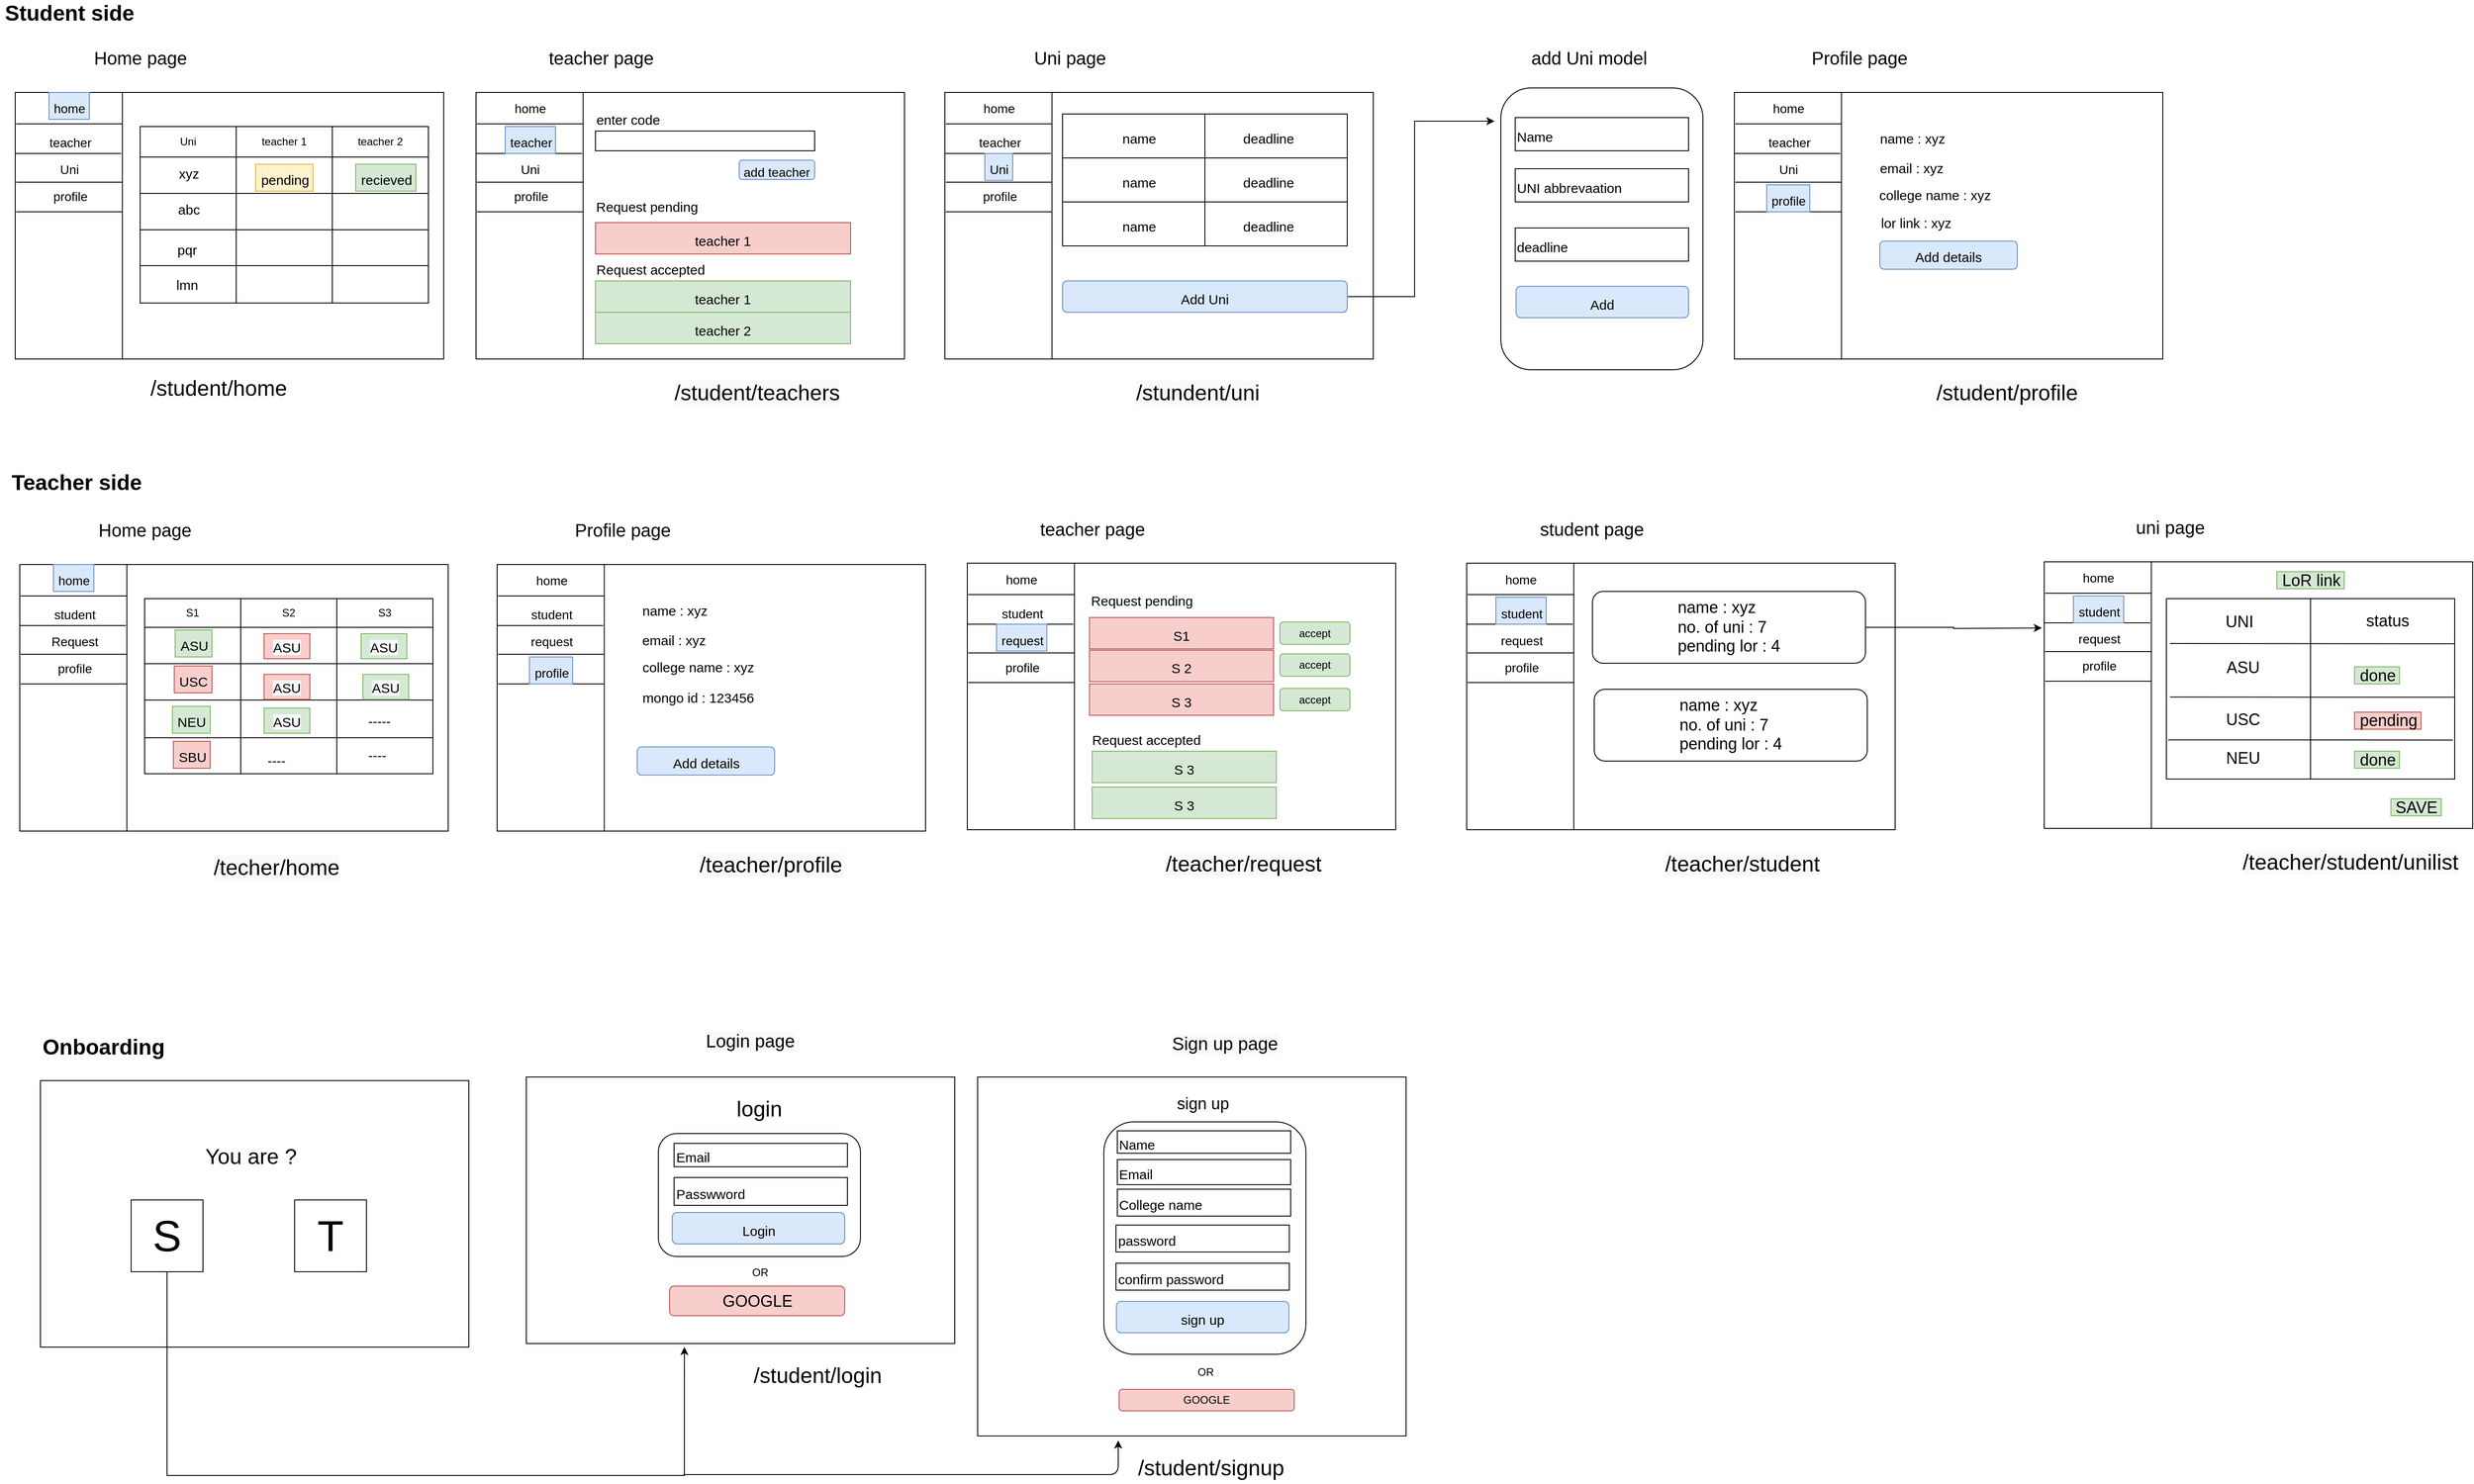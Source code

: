 <mxfile version="14.9.6" type="device"><diagram id="ytvTq7ktBosRDQjnghAT" name="Page-1"><mxGraphModel dx="3353" dy="577" grid="0" gridSize="10" guides="1" tooltips="1" connect="1" arrows="1" fold="1" page="1" pageScale="1" pageWidth="2339" pageHeight="3300" math="0" shadow="0"><root><mxCell id="0"/><mxCell id="1" parent="0"/><mxCell id="Rekf4ffgusVBRLw0C1CU-1" value="&lt;b&gt;&lt;font style=&quot;font-size: 24px&quot;&gt;Student side&lt;/font&gt;&lt;/b&gt;" style="text;html=1;align=center;verticalAlign=middle;resizable=0;points=[];autosize=1;fontSize=20;" parent="1" vertex="1"><mxGeometry x="-2" y="25" width="154" height="29" as="geometry"/></mxCell><mxCell id="Rekf4ffgusVBRLw0C1CU-3" value="Home page" style="text;html=1;align=center;verticalAlign=middle;resizable=0;points=[];autosize=1;fontSize=20;" parent="1" vertex="1"><mxGeometry x="97" y="75" width="113" height="28" as="geometry"/></mxCell><mxCell id="Rekf4ffgusVBRLw0C1CU-4" value="" style="rounded=0;whiteSpace=wrap;html=1;fontSize=20;" parent="1" vertex="1"><mxGeometry x="15" y="128" width="477" height="297" as="geometry"/></mxCell><mxCell id="Rekf4ffgusVBRLw0C1CU-6" value="" style="endArrow=none;html=1;fontSize=20;exitX=0.25;exitY=1;exitDx=0;exitDy=0;entryX=0.25;entryY=0;entryDx=0;entryDy=0;" parent="1" source="Rekf4ffgusVBRLw0C1CU-4" target="Rekf4ffgusVBRLw0C1CU-4" edge="1"><mxGeometry width="50" height="50" relative="1" as="geometry"><mxPoint x="475" y="317" as="sourcePoint"/><mxPoint x="525" y="267" as="targetPoint"/></mxGeometry></mxCell><mxCell id="Rekf4ffgusVBRLw0C1CU-7" value="" style="endArrow=none;html=1;fontSize=20;" parent="1" edge="1"><mxGeometry width="50" height="50" relative="1" as="geometry"><mxPoint x="134" y="163" as="sourcePoint"/><mxPoint x="16" y="163" as="targetPoint"/></mxGeometry></mxCell><mxCell id="Rekf4ffgusVBRLw0C1CU-8" value="" style="endArrow=none;html=1;fontSize=20;" parent="1" edge="1"><mxGeometry width="50" height="50" relative="1" as="geometry"><mxPoint x="133.0" y="196" as="sourcePoint"/><mxPoint x="15" y="196" as="targetPoint"/></mxGeometry></mxCell><mxCell id="Rekf4ffgusVBRLw0C1CU-11" value="" style="endArrow=none;html=1;fontSize=20;" parent="1" edge="1"><mxGeometry width="50" height="50" relative="1" as="geometry"><mxPoint x="134.0" y="228" as="sourcePoint"/><mxPoint x="16" y="228" as="targetPoint"/></mxGeometry></mxCell><mxCell id="Rekf4ffgusVBRLw0C1CU-12" value="" style="endArrow=none;html=1;fontSize=20;" parent="1" edge="1"><mxGeometry width="50" height="50" relative="1" as="geometry"><mxPoint x="134.0" y="261" as="sourcePoint"/><mxPoint x="16" y="261" as="targetPoint"/></mxGeometry></mxCell><mxCell id="Rekf4ffgusVBRLw0C1CU-13" value="&lt;font style=&quot;font-size: 14px&quot;&gt;home&lt;/font&gt;" style="text;html=1;align=center;verticalAlign=middle;resizable=0;points=[];autosize=1;fontSize=20;fillColor=#dae8fc;strokeColor=#6c8ebf;" parent="1" vertex="1"><mxGeometry x="52.5" y="128" width="45" height="30" as="geometry"/></mxCell><mxCell id="Rekf4ffgusVBRLw0C1CU-14" value="&lt;span style=&quot;font-size: 14px&quot;&gt;teacher&lt;/span&gt;" style="text;html=1;align=center;verticalAlign=middle;resizable=0;points=[];autosize=1;fontSize=20;" parent="1" vertex="1"><mxGeometry x="47.5" y="166" width="56" height="30" as="geometry"/></mxCell><mxCell id="Rekf4ffgusVBRLw0C1CU-15" value="&lt;span style=&quot;font-size: 14px&quot;&gt;Uni&lt;/span&gt;" style="text;html=1;align=center;verticalAlign=middle;resizable=0;points=[];autosize=1;fontSize=20;" parent="1" vertex="1"><mxGeometry x="59.5" y="196" width="31" height="30" as="geometry"/></mxCell><mxCell id="Rekf4ffgusVBRLw0C1CU-16" value="&lt;span style=&quot;font-size: 14px&quot;&gt;profile&lt;/span&gt;" style="text;html=1;align=center;verticalAlign=middle;resizable=0;points=[];autosize=1;fontSize=20;" parent="1" vertex="1"><mxGeometry x="51.5" y="226" width="48" height="30" as="geometry"/></mxCell><mxCell id="Rekf4ffgusVBRLw0C1CU-17" value="" style="shape=table;html=1;whiteSpace=wrap;startSize=0;container=1;collapsible=0;childLayout=tableLayout;fontSize=20;" parent="1" vertex="1"><mxGeometry x="154" y="166" width="321" height="196.625" as="geometry"/></mxCell><mxCell id="Rekf4ffgusVBRLw0C1CU-18" value="" style="shape=partialRectangle;html=1;whiteSpace=wrap;collapsible=0;dropTarget=0;pointerEvents=0;fillColor=none;top=0;left=0;bottom=0;right=0;points=[[0,0.5],[1,0.5]];portConstraint=eastwest;" parent="Rekf4ffgusVBRLw0C1CU-17" vertex="1"><mxGeometry width="321" height="34" as="geometry"/></mxCell><mxCell id="Rekf4ffgusVBRLw0C1CU-19" value="Uni" style="shape=partialRectangle;html=1;whiteSpace=wrap;connectable=0;fillColor=none;top=0;left=0;bottom=0;right=0;overflow=hidden;" parent="Rekf4ffgusVBRLw0C1CU-18" vertex="1"><mxGeometry width="107" height="34" as="geometry"/></mxCell><mxCell id="Rekf4ffgusVBRLw0C1CU-20" value="teacher 1" style="shape=partialRectangle;html=1;whiteSpace=wrap;connectable=0;fillColor=none;top=0;left=0;bottom=0;right=0;overflow=hidden;" parent="Rekf4ffgusVBRLw0C1CU-18" vertex="1"><mxGeometry x="107" width="107" height="34" as="geometry"/></mxCell><mxCell id="Rekf4ffgusVBRLw0C1CU-21" value="teacher 2" style="shape=partialRectangle;html=1;whiteSpace=wrap;connectable=0;fillColor=none;top=0;left=0;bottom=0;right=0;overflow=hidden;" parent="Rekf4ffgusVBRLw0C1CU-18" vertex="1"><mxGeometry x="214" width="107" height="34" as="geometry"/></mxCell><mxCell id="Rekf4ffgusVBRLw0C1CU-22" value="" style="shape=partialRectangle;html=1;whiteSpace=wrap;collapsible=0;dropTarget=0;pointerEvents=0;fillColor=none;top=0;left=0;bottom=0;right=0;points=[[0,0.5],[1,0.5]];portConstraint=eastwest;" parent="Rekf4ffgusVBRLw0C1CU-17" vertex="1"><mxGeometry y="34" width="321" height="81" as="geometry"/></mxCell><mxCell id="Rekf4ffgusVBRLw0C1CU-23" value="" style="shape=partialRectangle;html=1;whiteSpace=wrap;connectable=0;fillColor=none;top=0;left=0;bottom=0;right=0;overflow=hidden;" parent="Rekf4ffgusVBRLw0C1CU-22" vertex="1"><mxGeometry width="107" height="81" as="geometry"/></mxCell><mxCell id="Rekf4ffgusVBRLw0C1CU-24" value="" style="shape=partialRectangle;html=1;whiteSpace=wrap;connectable=0;fillColor=none;top=0;left=0;bottom=0;right=0;overflow=hidden;" parent="Rekf4ffgusVBRLw0C1CU-22" vertex="1"><mxGeometry x="107" width="107" height="81" as="geometry"/></mxCell><mxCell id="Rekf4ffgusVBRLw0C1CU-25" value="" style="shape=partialRectangle;html=1;whiteSpace=wrap;connectable=0;fillColor=none;top=0;left=0;bottom=0;right=0;overflow=hidden;" parent="Rekf4ffgusVBRLw0C1CU-22" vertex="1"><mxGeometry x="214" width="107" height="81" as="geometry"/></mxCell><mxCell id="Rekf4ffgusVBRLw0C1CU-26" value="" style="shape=partialRectangle;html=1;whiteSpace=wrap;collapsible=0;dropTarget=0;pointerEvents=0;fillColor=none;top=0;left=0;bottom=0;right=0;points=[[0,0.5],[1,0.5]];portConstraint=eastwest;" parent="Rekf4ffgusVBRLw0C1CU-17" vertex="1"><mxGeometry y="115" width="321" height="82" as="geometry"/></mxCell><mxCell id="Rekf4ffgusVBRLw0C1CU-27" value="" style="shape=partialRectangle;html=1;whiteSpace=wrap;connectable=0;fillColor=none;top=0;left=0;bottom=0;right=0;overflow=hidden;" parent="Rekf4ffgusVBRLw0C1CU-26" vertex="1"><mxGeometry width="107" height="82" as="geometry"/></mxCell><mxCell id="Rekf4ffgusVBRLw0C1CU-28" value="" style="shape=partialRectangle;html=1;whiteSpace=wrap;connectable=0;fillColor=none;top=0;left=0;bottom=0;right=0;overflow=hidden;" parent="Rekf4ffgusVBRLw0C1CU-26" vertex="1"><mxGeometry x="107" width="107" height="82" as="geometry"/></mxCell><mxCell id="Rekf4ffgusVBRLw0C1CU-29" value="" style="shape=partialRectangle;html=1;whiteSpace=wrap;connectable=0;fillColor=none;top=0;left=0;bottom=0;right=0;overflow=hidden;" parent="Rekf4ffgusVBRLw0C1CU-26" vertex="1"><mxGeometry x="214" width="107" height="82" as="geometry"/></mxCell><mxCell id="Rekf4ffgusVBRLw0C1CU-30" value="" style="endArrow=none;html=1;fontSize=20;exitX=0;exitY=0.5;exitDx=0;exitDy=0;entryX=1;entryY=0.5;entryDx=0;entryDy=0;" parent="Rekf4ffgusVBRLw0C1CU-17" source="Rekf4ffgusVBRLw0C1CU-22" target="Rekf4ffgusVBRLw0C1CU-22" edge="1"><mxGeometry width="50" height="50" relative="1" as="geometry"><mxPoint x="244" y="137" as="sourcePoint"/><mxPoint x="294" y="87" as="targetPoint"/></mxGeometry></mxCell><mxCell id="Rekf4ffgusVBRLw0C1CU-31" value="" style="endArrow=none;html=1;fontSize=20;exitX=0;exitY=0.5;exitDx=0;exitDy=0;entryX=1;entryY=0.5;entryDx=0;entryDy=0;" parent="1" edge="1"><mxGeometry width="50" height="50" relative="1" as="geometry"><mxPoint x="154.0" y="321.0" as="sourcePoint"/><mxPoint x="475" y="321.0" as="targetPoint"/></mxGeometry></mxCell><mxCell id="Rekf4ffgusVBRLw0C1CU-32" value="&lt;font style=&quot;font-size: 15px&quot;&gt;xyz&lt;/font&gt;" style="text;html=1;align=center;verticalAlign=middle;resizable=0;points=[];autosize=1;fontSize=20;" parent="1" vertex="1"><mxGeometry x="192" y="201" width="32" height="30" as="geometry"/></mxCell><mxCell id="Rekf4ffgusVBRLw0C1CU-33" value="&lt;font style=&quot;font-size: 15px&quot;&gt;lmn&lt;/font&gt;" style="text;html=1;align=center;verticalAlign=middle;resizable=0;points=[];autosize=1;fontSize=20;" parent="1" vertex="1"><mxGeometry x="189" y="325" width="34" height="30" as="geometry"/></mxCell><mxCell id="Rekf4ffgusVBRLw0C1CU-34" value="&lt;font style=&quot;font-size: 15px&quot;&gt;abc&lt;/font&gt;" style="text;html=1;align=center;verticalAlign=middle;resizable=0;points=[];autosize=1;fontSize=20;" parent="1" vertex="1"><mxGeometry x="191" y="241" width="34" height="30" as="geometry"/></mxCell><mxCell id="Rekf4ffgusVBRLw0C1CU-35" value="&lt;font style=&quot;font-size: 15px&quot;&gt;pqr&lt;/font&gt;" style="text;html=1;align=center;verticalAlign=middle;resizable=0;points=[];autosize=1;fontSize=20;" parent="1" vertex="1"><mxGeometry x="190" y="286" width="32" height="30" as="geometry"/></mxCell><mxCell id="Rekf4ffgusVBRLw0C1CU-37" value="&lt;span style=&quot;font-size: 15px&quot;&gt;pending&lt;/span&gt;" style="text;html=1;align=center;verticalAlign=middle;resizable=0;points=[];autosize=1;fontSize=20;fillColor=#fff2cc;strokeColor=#d6b656;" parent="1" vertex="1"><mxGeometry x="282.5" y="208" width="64" height="30" as="geometry"/></mxCell><mxCell id="Rekf4ffgusVBRLw0C1CU-38" value="&lt;span style=&quot;font-size: 15px&quot;&gt;recieved&lt;/span&gt;" style="text;html=1;align=center;verticalAlign=middle;resizable=0;points=[];autosize=1;fontSize=20;fillColor=#d5e8d4;strokeColor=#82b366;" parent="1" vertex="1"><mxGeometry x="394" y="208" width="67" height="30" as="geometry"/></mxCell><mxCell id="Rekf4ffgusVBRLw0C1CU-39" value="teacher page" style="text;html=1;align=center;verticalAlign=middle;resizable=0;points=[];autosize=1;fontSize=20;" parent="1" vertex="1"><mxGeometry x="603" y="75" width="127" height="28" as="geometry"/></mxCell><mxCell id="Rekf4ffgusVBRLw0C1CU-40" value="" style="rounded=0;whiteSpace=wrap;html=1;fontSize=20;" parent="1" vertex="1"><mxGeometry x="528" y="128" width="477" height="297" as="geometry"/></mxCell><mxCell id="Rekf4ffgusVBRLw0C1CU-41" value="" style="endArrow=none;html=1;fontSize=20;exitX=0.25;exitY=1;exitDx=0;exitDy=0;entryX=0.25;entryY=0;entryDx=0;entryDy=0;" parent="1" source="Rekf4ffgusVBRLw0C1CU-40" target="Rekf4ffgusVBRLw0C1CU-40" edge="1"><mxGeometry width="50" height="50" relative="1" as="geometry"><mxPoint x="988" y="317" as="sourcePoint"/><mxPoint x="1038" y="267" as="targetPoint"/></mxGeometry></mxCell><mxCell id="Rekf4ffgusVBRLw0C1CU-42" value="" style="endArrow=none;html=1;fontSize=20;" parent="1" edge="1"><mxGeometry width="50" height="50" relative="1" as="geometry"><mxPoint x="647.0" y="163" as="sourcePoint"/><mxPoint x="529" y="163" as="targetPoint"/></mxGeometry></mxCell><mxCell id="Rekf4ffgusVBRLw0C1CU-43" value="" style="endArrow=none;html=1;fontSize=20;" parent="1" edge="1"><mxGeometry width="50" height="50" relative="1" as="geometry"><mxPoint x="646.0" y="196" as="sourcePoint"/><mxPoint x="528" y="196" as="targetPoint"/></mxGeometry></mxCell><mxCell id="Rekf4ffgusVBRLw0C1CU-44" value="" style="endArrow=none;html=1;fontSize=20;" parent="1" edge="1"><mxGeometry width="50" height="50" relative="1" as="geometry"><mxPoint x="647.0" y="228" as="sourcePoint"/><mxPoint x="529" y="228" as="targetPoint"/></mxGeometry></mxCell><mxCell id="Rekf4ffgusVBRLw0C1CU-45" value="" style="endArrow=none;html=1;fontSize=20;" parent="1" edge="1"><mxGeometry width="50" height="50" relative="1" as="geometry"><mxPoint x="647.0" y="261" as="sourcePoint"/><mxPoint x="529" y="261" as="targetPoint"/></mxGeometry></mxCell><mxCell id="Rekf4ffgusVBRLw0C1CU-46" value="&lt;font style=&quot;font-size: 14px&quot;&gt;home&lt;/font&gt;" style="text;html=1;align=center;verticalAlign=middle;resizable=0;points=[];autosize=1;fontSize=20;" parent="1" vertex="1"><mxGeometry x="565.5" y="128" width="45" height="30" as="geometry"/></mxCell><mxCell id="Rekf4ffgusVBRLw0C1CU-47" value="&lt;span style=&quot;font-size: 14px&quot;&gt;teacher&lt;/span&gt;" style="text;html=1;align=center;verticalAlign=middle;resizable=0;points=[];autosize=1;fontSize=20;fillColor=#dae8fc;strokeColor=#6c8ebf;" parent="1" vertex="1"><mxGeometry x="560.5" y="166" width="56" height="30" as="geometry"/></mxCell><mxCell id="Rekf4ffgusVBRLw0C1CU-48" value="&lt;span style=&quot;font-size: 14px&quot;&gt;Uni&lt;/span&gt;" style="text;html=1;align=center;verticalAlign=middle;resizable=0;points=[];autosize=1;fontSize=20;" parent="1" vertex="1"><mxGeometry x="572.5" y="196" width="31" height="30" as="geometry"/></mxCell><mxCell id="Rekf4ffgusVBRLw0C1CU-49" value="&lt;span style=&quot;font-size: 14px&quot;&gt;profile&lt;/span&gt;" style="text;html=1;align=center;verticalAlign=middle;resizable=0;points=[];autosize=1;fontSize=20;" parent="1" vertex="1"><mxGeometry x="564.5" y="226" width="48" height="30" as="geometry"/></mxCell><mxCell id="Rekf4ffgusVBRLw0C1CU-72" value="&lt;span style=&quot;font-size: 15px&quot;&gt;enter code&lt;/span&gt;" style="text;html=1;align=center;verticalAlign=middle;resizable=0;points=[];autosize=1;fontSize=20;" parent="1" vertex="1"><mxGeometry x="656" y="141" width="81" height="30" as="geometry"/></mxCell><mxCell id="Rekf4ffgusVBRLw0C1CU-73" value="" style="whiteSpace=wrap;html=1;fontSize=20;" parent="1" vertex="1"><mxGeometry x="661" y="171" width="244" height="22" as="geometry"/></mxCell><mxCell id="Rekf4ffgusVBRLw0C1CU-74" value="&lt;font style=&quot;font-size: 14px&quot;&gt;add teacher&lt;/font&gt;" style="rounded=1;whiteSpace=wrap;html=1;fontSize=20;align=center;fillColor=#dae8fc;strokeColor=#6c8ebf;" parent="1" vertex="1"><mxGeometry x="821" y="203.5" width="84" height="21.5" as="geometry"/></mxCell><mxCell id="Rekf4ffgusVBRLw0C1CU-75" value="&lt;span style=&quot;font-size: 15px&quot;&gt;Request pending&lt;/span&gt;" style="text;html=1;align=center;verticalAlign=middle;resizable=0;points=[];autosize=1;fontSize=20;" parent="1" vertex="1"><mxGeometry x="656" y="238" width="124" height="30" as="geometry"/></mxCell><mxCell id="Rekf4ffgusVBRLw0C1CU-76" value="&lt;span style=&quot;font-size: 15px&quot;&gt;Request accepted&lt;/span&gt;" style="text;html=1;align=center;verticalAlign=middle;resizable=0;points=[];autosize=1;fontSize=20;" parent="1" vertex="1"><mxGeometry x="656" y="308" width="131" height="30" as="geometry"/></mxCell><mxCell id="Rekf4ffgusVBRLw0C1CU-77" value="&lt;font style=&quot;font-size: 15px&quot;&gt;teacher 1&lt;/font&gt;" style="whiteSpace=wrap;html=1;fontSize=20;fillColor=#f8cecc;strokeColor=#b85450;" parent="1" vertex="1"><mxGeometry x="661" y="273" width="284" height="35" as="geometry"/></mxCell><mxCell id="Rekf4ffgusVBRLw0C1CU-78" value="&lt;font style=&quot;font-size: 15px&quot;&gt;teacher 1&lt;/font&gt;" style="whiteSpace=wrap;html=1;fontSize=20;fillColor=#d5e8d4;strokeColor=#82b366;" parent="1" vertex="1"><mxGeometry x="661" y="338" width="284" height="35" as="geometry"/></mxCell><mxCell id="Rekf4ffgusVBRLw0C1CU-79" value="&lt;font style=&quot;font-size: 15px&quot;&gt;teacher 2&lt;/font&gt;" style="whiteSpace=wrap;html=1;fontSize=20;fillColor=#d5e8d4;strokeColor=#82b366;" parent="1" vertex="1"><mxGeometry x="661" y="373" width="284" height="35" as="geometry"/></mxCell><mxCell id="Rekf4ffgusVBRLw0C1CU-80" value="Uni page" style="text;html=1;align=center;verticalAlign=middle;resizable=0;points=[];autosize=1;fontSize=20;" parent="1" vertex="1"><mxGeometry x="1144" y="75" width="90" height="28" as="geometry"/></mxCell><mxCell id="Rekf4ffgusVBRLw0C1CU-81" value="" style="rounded=0;whiteSpace=wrap;html=1;fontSize=20;" parent="1" vertex="1"><mxGeometry x="1050" y="128" width="477" height="297" as="geometry"/></mxCell><mxCell id="Rekf4ffgusVBRLw0C1CU-82" value="" style="endArrow=none;html=1;fontSize=20;exitX=0.25;exitY=1;exitDx=0;exitDy=0;entryX=0.25;entryY=0;entryDx=0;entryDy=0;" parent="1" source="Rekf4ffgusVBRLw0C1CU-81" target="Rekf4ffgusVBRLw0C1CU-81" edge="1"><mxGeometry width="50" height="50" relative="1" as="geometry"><mxPoint x="1510" y="317" as="sourcePoint"/><mxPoint x="1560" y="267" as="targetPoint"/></mxGeometry></mxCell><mxCell id="Rekf4ffgusVBRLw0C1CU-83" value="" style="endArrow=none;html=1;fontSize=20;" parent="1" edge="1"><mxGeometry width="50" height="50" relative="1" as="geometry"><mxPoint x="1169" y="163" as="sourcePoint"/><mxPoint x="1051" y="163" as="targetPoint"/></mxGeometry></mxCell><mxCell id="Rekf4ffgusVBRLw0C1CU-84" value="" style="endArrow=none;html=1;fontSize=20;" parent="1" edge="1"><mxGeometry width="50" height="50" relative="1" as="geometry"><mxPoint x="1168" y="196" as="sourcePoint"/><mxPoint x="1050" y="196" as="targetPoint"/></mxGeometry></mxCell><mxCell id="Rekf4ffgusVBRLw0C1CU-85" value="" style="endArrow=none;html=1;fontSize=20;" parent="1" edge="1"><mxGeometry width="50" height="50" relative="1" as="geometry"><mxPoint x="1169" y="228" as="sourcePoint"/><mxPoint x="1051" y="228" as="targetPoint"/></mxGeometry></mxCell><mxCell id="Rekf4ffgusVBRLw0C1CU-86" value="" style="endArrow=none;html=1;fontSize=20;" parent="1" edge="1"><mxGeometry width="50" height="50" relative="1" as="geometry"><mxPoint x="1169" y="261" as="sourcePoint"/><mxPoint x="1051" y="261" as="targetPoint"/></mxGeometry></mxCell><mxCell id="Rekf4ffgusVBRLw0C1CU-87" value="&lt;font style=&quot;font-size: 14px&quot;&gt;home&lt;/font&gt;" style="text;html=1;align=center;verticalAlign=middle;resizable=0;points=[];autosize=1;fontSize=20;" parent="1" vertex="1"><mxGeometry x="1087.5" y="128" width="45" height="30" as="geometry"/></mxCell><mxCell id="Rekf4ffgusVBRLw0C1CU-88" value="&lt;span style=&quot;font-size: 14px&quot;&gt;teacher&lt;/span&gt;" style="text;html=1;align=center;verticalAlign=middle;resizable=0;points=[];autosize=1;fontSize=20;" parent="1" vertex="1"><mxGeometry x="1082.5" y="166" width="56" height="30" as="geometry"/></mxCell><mxCell id="Rekf4ffgusVBRLw0C1CU-89" value="&lt;span style=&quot;font-size: 14px&quot;&gt;Uni&lt;/span&gt;" style="text;html=1;align=center;verticalAlign=middle;resizable=0;points=[];autosize=1;fontSize=20;fillColor=#dae8fc;strokeColor=#6c8ebf;" parent="1" vertex="1"><mxGeometry x="1094.5" y="196" width="31" height="30" as="geometry"/></mxCell><mxCell id="Rekf4ffgusVBRLw0C1CU-90" value="&lt;span style=&quot;font-size: 14px&quot;&gt;profile&lt;/span&gt;" style="text;html=1;align=center;verticalAlign=middle;resizable=0;points=[];autosize=1;fontSize=20;" parent="1" vertex="1"><mxGeometry x="1086.5" y="226" width="48" height="30" as="geometry"/></mxCell><mxCell id="Rekf4ffgusVBRLw0C1CU-139" value="" style="rounded=0;whiteSpace=wrap;html=1;fontSize=20;" parent="1" vertex="1"><mxGeometry x="1181" y="152" width="317" height="49" as="geometry"/></mxCell><mxCell id="Rekf4ffgusVBRLw0C1CU-141" value="" style="endArrow=none;html=1;fontSize=20;entryX=0.5;entryY=0;entryDx=0;entryDy=0;exitX=0.5;exitY=1;exitDx=0;exitDy=0;" parent="1" source="Rekf4ffgusVBRLw0C1CU-139" target="Rekf4ffgusVBRLw0C1CU-139" edge="1"><mxGeometry width="50" height="50" relative="1" as="geometry"><mxPoint x="1245" y="313" as="sourcePoint"/><mxPoint x="1295" y="263" as="targetPoint"/></mxGeometry></mxCell><mxCell id="Rekf4ffgusVBRLw0C1CU-142" value="&lt;span style=&quot;font-size: 15px&quot;&gt;name&lt;/span&gt;" style="text;html=1;align=center;verticalAlign=middle;resizable=0;points=[];autosize=1;fontSize=20;" parent="1" vertex="1"><mxGeometry x="1242" y="161.5" width="48" height="30" as="geometry"/></mxCell><mxCell id="Rekf4ffgusVBRLw0C1CU-143" value="&lt;span style=&quot;font-size: 15px&quot;&gt;deadline&lt;/span&gt;" style="text;html=1;align=center;verticalAlign=middle;resizable=0;points=[];autosize=1;fontSize=20;" parent="1" vertex="1"><mxGeometry x="1376" y="161.5" width="67" height="30" as="geometry"/></mxCell><mxCell id="Rekf4ffgusVBRLw0C1CU-144" value="" style="rounded=0;whiteSpace=wrap;html=1;fontSize=20;" parent="1" vertex="1"><mxGeometry x="1181" y="201" width="317" height="49" as="geometry"/></mxCell><mxCell id="Rekf4ffgusVBRLw0C1CU-145" value="&lt;span style=&quot;font-size: 15px&quot;&gt;name&lt;/span&gt;" style="text;html=1;align=center;verticalAlign=middle;resizable=0;points=[];autosize=1;fontSize=20;" parent="1" vertex="1"><mxGeometry x="1242" y="210.5" width="48" height="30" as="geometry"/></mxCell><mxCell id="Rekf4ffgusVBRLw0C1CU-146" value="&lt;span style=&quot;font-size: 15px&quot;&gt;deadline&lt;/span&gt;" style="text;html=1;align=center;verticalAlign=middle;resizable=0;points=[];autosize=1;fontSize=20;" parent="1" vertex="1"><mxGeometry x="1376" y="210.5" width="67" height="30" as="geometry"/></mxCell><mxCell id="Rekf4ffgusVBRLw0C1CU-147" value="" style="rounded=0;whiteSpace=wrap;html=1;fontSize=20;" parent="1" vertex="1"><mxGeometry x="1181" y="250" width="317" height="49" as="geometry"/></mxCell><mxCell id="Rekf4ffgusVBRLw0C1CU-148" value="&lt;span style=&quot;font-size: 15px&quot;&gt;name&lt;/span&gt;" style="text;html=1;align=center;verticalAlign=middle;resizable=0;points=[];autosize=1;fontSize=20;" parent="1" vertex="1"><mxGeometry x="1242" y="259.5" width="48" height="30" as="geometry"/></mxCell><mxCell id="Rekf4ffgusVBRLw0C1CU-149" value="&lt;span style=&quot;font-size: 15px&quot;&gt;deadline&lt;/span&gt;" style="text;html=1;align=center;verticalAlign=middle;resizable=0;points=[];autosize=1;fontSize=20;" parent="1" vertex="1"><mxGeometry x="1376" y="259.5" width="67" height="30" as="geometry"/></mxCell><mxCell id="Rekf4ffgusVBRLw0C1CU-150" value="" style="endArrow=none;html=1;fontSize=20;entryX=0.5;entryY=0;entryDx=0;entryDy=0;exitX=0.5;exitY=1;exitDx=0;exitDy=0;" parent="1" source="Rekf4ffgusVBRLw0C1CU-147" target="Rekf4ffgusVBRLw0C1CU-144" edge="1"><mxGeometry width="50" height="50" relative="1" as="geometry"><mxPoint x="1245" y="313" as="sourcePoint"/><mxPoint x="1295" y="263" as="targetPoint"/></mxGeometry></mxCell><mxCell id="Rekf4ffgusVBRLw0C1CU-153" style="edgeStyle=orthogonalEdgeStyle;rounded=0;orthogonalLoop=1;jettySize=auto;html=1;fontSize=20;" parent="1" source="Rekf4ffgusVBRLw0C1CU-151" edge="1"><mxGeometry relative="1" as="geometry"><mxPoint x="1662" y="160" as="targetPoint"/><Array as="points"><mxPoint x="1573" y="356"/><mxPoint x="1573" y="160"/><mxPoint x="1648" y="160"/></Array></mxGeometry></mxCell><mxCell id="Rekf4ffgusVBRLw0C1CU-151" value="&lt;font style=&quot;font-size: 15px&quot;&gt;Add Uni&lt;/font&gt;" style="rounded=1;whiteSpace=wrap;html=1;fontSize=20;fillColor=#dae8fc;strokeColor=#6c8ebf;" parent="1" vertex="1"><mxGeometry x="1181" y="338" width="317" height="35" as="geometry"/></mxCell><mxCell id="Rekf4ffgusVBRLw0C1CU-154" value="add Uni model" style="text;html=1;align=center;verticalAlign=middle;resizable=0;points=[];autosize=1;fontSize=20;" parent="1" vertex="1"><mxGeometry x="1697" y="75" width="139" height="28" as="geometry"/></mxCell><mxCell id="Rekf4ffgusVBRLw0C1CU-155" value="" style="rounded=1;whiteSpace=wrap;html=1;fontSize=20;" parent="1" vertex="1"><mxGeometry x="1669" y="123" width="225" height="314" as="geometry"/></mxCell><mxCell id="Rekf4ffgusVBRLw0C1CU-156" value="&lt;font style=&quot;font-size: 15px&quot;&gt;Name&lt;/font&gt;" style="rounded=0;whiteSpace=wrap;html=1;fontSize=20;align=left;" parent="1" vertex="1"><mxGeometry x="1685" y="156" width="193" height="37" as="geometry"/></mxCell><mxCell id="Rekf4ffgusVBRLw0C1CU-157" value="&lt;span style=&quot;font-size: 15px&quot;&gt;UNI abbrevaation&lt;/span&gt;" style="rounded=0;whiteSpace=wrap;html=1;fontSize=20;align=left;" parent="1" vertex="1"><mxGeometry x="1685" y="213" width="193" height="37" as="geometry"/></mxCell><mxCell id="Rekf4ffgusVBRLw0C1CU-163" value="&lt;font style=&quot;font-size: 15px&quot;&gt;Add&lt;/font&gt;" style="rounded=1;whiteSpace=wrap;html=1;fontSize=20;fillColor=#dae8fc;strokeColor=#6c8ebf;align=center;" parent="1" vertex="1"><mxGeometry x="1686" y="344" width="192" height="35" as="geometry"/></mxCell><mxCell id="Rekf4ffgusVBRLw0C1CU-196" value="Profile page" style="text;html=1;align=center;verticalAlign=middle;resizable=0;points=[];autosize=1;fontSize=20;" parent="1" vertex="1"><mxGeometry x="2010" y="75" width="116" height="28" as="geometry"/></mxCell><mxCell id="Rekf4ffgusVBRLw0C1CU-197" value="" style="rounded=0;whiteSpace=wrap;html=1;fontSize=20;" parent="1" vertex="1"><mxGeometry x="1929" y="128" width="477" height="297" as="geometry"/></mxCell><mxCell id="Rekf4ffgusVBRLw0C1CU-198" value="" style="endArrow=none;html=1;fontSize=20;exitX=0.25;exitY=1;exitDx=0;exitDy=0;entryX=0.25;entryY=0;entryDx=0;entryDy=0;" parent="1" source="Rekf4ffgusVBRLw0C1CU-197" target="Rekf4ffgusVBRLw0C1CU-197" edge="1"><mxGeometry width="50" height="50" relative="1" as="geometry"><mxPoint x="2389" y="317" as="sourcePoint"/><mxPoint x="2439" y="267" as="targetPoint"/></mxGeometry></mxCell><mxCell id="Rekf4ffgusVBRLw0C1CU-199" value="" style="endArrow=none;html=1;fontSize=20;" parent="1" edge="1"><mxGeometry width="50" height="50" relative="1" as="geometry"><mxPoint x="2048" y="163" as="sourcePoint"/><mxPoint x="1930" y="163" as="targetPoint"/></mxGeometry></mxCell><mxCell id="Rekf4ffgusVBRLw0C1CU-200" value="" style="endArrow=none;html=1;fontSize=20;" parent="1" edge="1"><mxGeometry width="50" height="50" relative="1" as="geometry"><mxPoint x="2047" y="196" as="sourcePoint"/><mxPoint x="1929" y="196" as="targetPoint"/></mxGeometry></mxCell><mxCell id="Rekf4ffgusVBRLw0C1CU-201" value="" style="endArrow=none;html=1;fontSize=20;" parent="1" edge="1"><mxGeometry width="50" height="50" relative="1" as="geometry"><mxPoint x="2048" y="228" as="sourcePoint"/><mxPoint x="1930" y="228" as="targetPoint"/></mxGeometry></mxCell><mxCell id="Rekf4ffgusVBRLw0C1CU-202" value="" style="endArrow=none;html=1;fontSize=20;" parent="1" edge="1"><mxGeometry width="50" height="50" relative="1" as="geometry"><mxPoint x="2048" y="261" as="sourcePoint"/><mxPoint x="1930" y="261" as="targetPoint"/></mxGeometry></mxCell><mxCell id="Rekf4ffgusVBRLw0C1CU-203" value="&lt;font style=&quot;font-size: 14px&quot;&gt;home&lt;/font&gt;" style="text;html=1;align=center;verticalAlign=middle;resizable=0;points=[];autosize=1;fontSize=20;" parent="1" vertex="1"><mxGeometry x="1966.5" y="128" width="45" height="30" as="geometry"/></mxCell><mxCell id="Rekf4ffgusVBRLw0C1CU-204" value="&lt;span style=&quot;font-size: 14px&quot;&gt;teacher&lt;/span&gt;" style="text;html=1;align=center;verticalAlign=middle;resizable=0;points=[];autosize=1;fontSize=20;" parent="1" vertex="1"><mxGeometry x="1961.5" y="166" width="56" height="30" as="geometry"/></mxCell><mxCell id="Rekf4ffgusVBRLw0C1CU-205" value="&lt;span style=&quot;font-size: 14px&quot;&gt;Uni&lt;/span&gt;" style="text;html=1;align=center;verticalAlign=middle;resizable=0;points=[];autosize=1;fontSize=20;" parent="1" vertex="1"><mxGeometry x="1973.5" y="196" width="31" height="30" as="geometry"/></mxCell><mxCell id="Rekf4ffgusVBRLw0C1CU-206" value="&lt;span style=&quot;font-size: 14px&quot;&gt;profile&lt;/span&gt;" style="text;html=1;align=center;verticalAlign=middle;resizable=0;points=[];autosize=1;fontSize=20;fillColor=#dae8fc;strokeColor=#6c8ebf;" parent="1" vertex="1"><mxGeometry x="1965" y="231" width="48" height="30" as="geometry"/></mxCell><mxCell id="Rekf4ffgusVBRLw0C1CU-222" value="&lt;font style=&quot;font-size: 15px&quot;&gt;name : xyz&lt;/font&gt;" style="text;html=1;align=center;verticalAlign=middle;resizable=0;points=[];autosize=1;fontSize=20;" parent="1" vertex="1"><mxGeometry x="2085" y="161.5" width="83" height="30" as="geometry"/></mxCell><mxCell id="Rekf4ffgusVBRLw0C1CU-224" value="&lt;font style=&quot;font-size: 15px&quot;&gt;email : xyz&lt;/font&gt;" style="text;html=1;align=center;verticalAlign=middle;resizable=0;points=[];autosize=1;fontSize=20;" parent="1" vertex="1"><mxGeometry x="2085" y="195" width="81" height="30" as="geometry"/></mxCell><mxCell id="Rekf4ffgusVBRLw0C1CU-225" value="&lt;font style=&quot;font-size: 15px&quot;&gt;college name : xyz&lt;/font&gt;" style="text;html=1;align=center;verticalAlign=middle;resizable=0;points=[];autosize=1;fontSize=20;" parent="1" vertex="1"><mxGeometry x="2085" y="225" width="134" height="30" as="geometry"/></mxCell><mxCell id="Rekf4ffgusVBRLw0C1CU-228" value="&lt;font style=&quot;font-size: 15px&quot;&gt;Add details&lt;/font&gt;" style="rounded=1;whiteSpace=wrap;html=1;fontSize=20;fillColor=#dae8fc;strokeColor=#6c8ebf;align=center;" parent="1" vertex="1"><mxGeometry x="2091" y="293.63" width="153" height="31.37" as="geometry"/></mxCell><mxCell id="Rekf4ffgusVBRLw0C1CU-229" value="&lt;font style=&quot;font-size: 15px&quot;&gt;lor link : xyz&lt;/font&gt;" style="text;html=1;align=center;verticalAlign=middle;resizable=0;points=[];autosize=1;fontSize=20;" parent="1" vertex="1"><mxGeometry x="2087" y="256" width="88" height="30" as="geometry"/></mxCell><mxCell id="sdxbAUnp4DOSy2J3rw5V-1" value="&lt;b&gt;&lt;font style=&quot;font-size: 24px&quot;&gt;Teacher side&lt;/font&gt;&lt;/b&gt;" style="text;html=1;align=center;verticalAlign=middle;resizable=0;points=[];autosize=1;strokeColor=none;" parent="1" vertex="1"><mxGeometry x="5" y="552" width="155" height="22" as="geometry"/></mxCell><mxCell id="akrkLKr3pktdI86boJTD-2" value="&lt;font style=&quot;font-size: 24px&quot;&gt;/student/home&lt;/font&gt;" style="text;html=1;align=center;verticalAlign=middle;resizable=0;points=[];autosize=1;strokeColor=none;" parent="1" vertex="1"><mxGeometry x="160" y="447" width="162" height="22" as="geometry"/></mxCell><mxCell id="akrkLKr3pktdI86boJTD-4" value="&lt;span style=&quot;color: rgb(0 , 0 , 0) ; font-family: &amp;#34;helvetica&amp;#34; ; font-size: 24px ; font-style: normal ; font-weight: 400 ; letter-spacing: normal ; text-align: center ; text-indent: 0px ; text-transform: none ; word-spacing: 0px ; background-color: rgb(248 , 249 , 250) ; display: inline ; float: none&quot;&gt;/student/teachers&lt;/span&gt;" style="text;whiteSpace=wrap;html=1;" parent="1" vertex="1"><mxGeometry x="746.997" y="442" width="86" height="32" as="geometry"/></mxCell><mxCell id="akrkLKr3pktdI86boJTD-5" value="&lt;span style=&quot;color: rgb(0 , 0 , 0) ; font-family: &amp;#34;helvetica&amp;#34; ; font-size: 24px ; font-style: normal ; font-weight: 400 ; letter-spacing: normal ; text-align: center ; text-indent: 0px ; text-transform: none ; word-spacing: 0px ; background-color: rgb(248 , 249 , 250) ; display: inline ; float: none&quot;&gt;/stundent/uni&lt;/span&gt;" style="text;whiteSpace=wrap;html=1;" parent="1" vertex="1"><mxGeometry x="1261" y="442" width="86" height="32" as="geometry"/></mxCell><mxCell id="akrkLKr3pktdI86boJTD-6" value="&lt;span style=&quot;color: rgb(0 , 0 , 0) ; font-family: &amp;#34;helvetica&amp;#34; ; font-size: 24px ; font-style: normal ; font-weight: 400 ; letter-spacing: normal ; text-align: center ; text-indent: 0px ; text-transform: none ; word-spacing: 0px ; background-color: rgb(248 , 249 , 250) ; display: inline ; float: none&quot;&gt;/student/profile&lt;/span&gt;" style="text;whiteSpace=wrap;html=1;" parent="1" vertex="1"><mxGeometry x="2152.003" y="442.0" width="86" height="32" as="geometry"/></mxCell><mxCell id="akrkLKr3pktdI86boJTD-8" value="&lt;font style=&quot;font-size: 15px&quot;&gt;deadline&lt;/font&gt;" style="rounded=0;whiteSpace=wrap;html=1;fontSize=20;align=left;" parent="1" vertex="1"><mxGeometry x="1685" y="279" width="193" height="37" as="geometry"/></mxCell><mxCell id="akrkLKr3pktdI86boJTD-10" value="Home page" style="text;html=1;align=center;verticalAlign=middle;resizable=0;points=[];autosize=1;fontSize=20;" parent="1" vertex="1"><mxGeometry x="102" y="601" width="113" height="28" as="geometry"/></mxCell><mxCell id="akrkLKr3pktdI86boJTD-11" value="" style="rounded=0;whiteSpace=wrap;html=1;fontSize=20;" parent="1" vertex="1"><mxGeometry x="20" y="654" width="477" height="297" as="geometry"/></mxCell><mxCell id="akrkLKr3pktdI86boJTD-12" value="" style="endArrow=none;html=1;fontSize=20;exitX=0.25;exitY=1;exitDx=0;exitDy=0;entryX=0.25;entryY=0;entryDx=0;entryDy=0;" parent="1" source="akrkLKr3pktdI86boJTD-11" target="akrkLKr3pktdI86boJTD-11" edge="1"><mxGeometry width="50" height="50" relative="1" as="geometry"><mxPoint x="480" y="843" as="sourcePoint"/><mxPoint x="530" y="793" as="targetPoint"/></mxGeometry></mxCell><mxCell id="akrkLKr3pktdI86boJTD-13" value="" style="endArrow=none;html=1;fontSize=20;" parent="1" edge="1"><mxGeometry width="50" height="50" relative="1" as="geometry"><mxPoint x="139" y="689" as="sourcePoint"/><mxPoint x="21" y="689" as="targetPoint"/></mxGeometry></mxCell><mxCell id="akrkLKr3pktdI86boJTD-14" value="" style="endArrow=none;html=1;fontSize=20;" parent="1" edge="1"><mxGeometry width="50" height="50" relative="1" as="geometry"><mxPoint x="138" y="722" as="sourcePoint"/><mxPoint x="20" y="722" as="targetPoint"/></mxGeometry></mxCell><mxCell id="akrkLKr3pktdI86boJTD-15" value="" style="endArrow=none;html=1;fontSize=20;" parent="1" edge="1"><mxGeometry width="50" height="50" relative="1" as="geometry"><mxPoint x="139" y="754" as="sourcePoint"/><mxPoint x="21" y="754" as="targetPoint"/></mxGeometry></mxCell><mxCell id="akrkLKr3pktdI86boJTD-16" value="" style="endArrow=none;html=1;fontSize=20;" parent="1" edge="1"><mxGeometry width="50" height="50" relative="1" as="geometry"><mxPoint x="139" y="787" as="sourcePoint"/><mxPoint x="21" y="787" as="targetPoint"/></mxGeometry></mxCell><mxCell id="akrkLKr3pktdI86boJTD-17" value="&lt;font style=&quot;font-size: 14px&quot;&gt;home&lt;/font&gt;" style="text;html=1;align=center;verticalAlign=middle;resizable=0;points=[];autosize=1;fontSize=20;fillColor=#dae8fc;strokeColor=#6c8ebf;" parent="1" vertex="1"><mxGeometry x="57.5" y="654" width="45" height="30" as="geometry"/></mxCell><mxCell id="akrkLKr3pktdI86boJTD-18" value="&lt;span style=&quot;font-size: 14px&quot;&gt;student&lt;/span&gt;" style="text;html=1;align=center;verticalAlign=middle;resizable=0;points=[];autosize=1;fontSize=20;" parent="1" vertex="1"><mxGeometry x="52.5" y="692" width="56" height="30" as="geometry"/></mxCell><mxCell id="akrkLKr3pktdI86boJTD-19" value="&lt;span style=&quot;font-size: 14px&quot;&gt;Request&lt;/span&gt;" style="text;html=1;align=center;verticalAlign=middle;resizable=0;points=[];autosize=1;fontSize=20;" parent="1" vertex="1"><mxGeometry x="49.5" y="722" width="62" height="30" as="geometry"/></mxCell><mxCell id="akrkLKr3pktdI86boJTD-20" value="&lt;span style=&quot;font-size: 14px&quot;&gt;profile&lt;/span&gt;" style="text;html=1;align=center;verticalAlign=middle;resizable=0;points=[];autosize=1;fontSize=20;" parent="1" vertex="1"><mxGeometry x="56.5" y="752" width="48" height="30" as="geometry"/></mxCell><mxCell id="akrkLKr3pktdI86boJTD-21" value="" style="shape=table;html=1;whiteSpace=wrap;startSize=0;container=1;collapsible=0;childLayout=tableLayout;fontSize=20;" parent="1" vertex="1"><mxGeometry x="159" y="692" width="321" height="195.175" as="geometry"/></mxCell><mxCell id="akrkLKr3pktdI86boJTD-22" value="" style="shape=partialRectangle;html=1;whiteSpace=wrap;collapsible=0;dropTarget=0;pointerEvents=0;fillColor=none;top=0;left=0;bottom=0;right=0;points=[[0,0.5],[1,0.5]];portConstraint=eastwest;" parent="akrkLKr3pktdI86boJTD-21" vertex="1"><mxGeometry width="321" height="32" as="geometry"/></mxCell><mxCell id="akrkLKr3pktdI86boJTD-23" value="S1" style="shape=partialRectangle;html=1;whiteSpace=wrap;connectable=0;fillColor=none;top=0;left=0;bottom=0;right=0;overflow=hidden;" parent="akrkLKr3pktdI86boJTD-22" vertex="1"><mxGeometry width="107" height="32" as="geometry"/></mxCell><mxCell id="akrkLKr3pktdI86boJTD-24" value="S2" style="shape=partialRectangle;html=1;whiteSpace=wrap;connectable=0;fillColor=none;top=0;left=0;bottom=0;right=0;overflow=hidden;" parent="akrkLKr3pktdI86boJTD-22" vertex="1"><mxGeometry x="107" width="107" height="32" as="geometry"/></mxCell><mxCell id="akrkLKr3pktdI86boJTD-25" value="S3" style="shape=partialRectangle;html=1;whiteSpace=wrap;connectable=0;fillColor=none;top=0;left=0;bottom=0;right=0;overflow=hidden;" parent="akrkLKr3pktdI86boJTD-22" vertex="1"><mxGeometry x="214" width="107" height="32" as="geometry"/></mxCell><mxCell id="akrkLKr3pktdI86boJTD-26" value="" style="shape=partialRectangle;html=1;whiteSpace=wrap;collapsible=0;dropTarget=0;pointerEvents=0;fillColor=none;top=0;left=0;bottom=0;right=0;points=[[0,0.5],[1,0.5]];portConstraint=eastwest;" parent="akrkLKr3pktdI86boJTD-21" vertex="1"><mxGeometry y="32" width="321" height="81" as="geometry"/></mxCell><mxCell id="akrkLKr3pktdI86boJTD-27" value="" style="shape=partialRectangle;html=1;whiteSpace=wrap;connectable=0;fillColor=none;top=0;left=0;bottom=0;right=0;overflow=hidden;" parent="akrkLKr3pktdI86boJTD-26" vertex="1"><mxGeometry width="107" height="81" as="geometry"/></mxCell><mxCell id="akrkLKr3pktdI86boJTD-28" value="" style="shape=partialRectangle;html=1;whiteSpace=wrap;connectable=0;fillColor=none;top=0;left=0;bottom=0;right=0;overflow=hidden;" parent="akrkLKr3pktdI86boJTD-26" vertex="1"><mxGeometry x="107" width="107" height="81" as="geometry"/></mxCell><mxCell id="akrkLKr3pktdI86boJTD-29" value="" style="shape=partialRectangle;html=1;whiteSpace=wrap;connectable=0;fillColor=none;top=0;left=0;bottom=0;right=0;overflow=hidden;" parent="akrkLKr3pktdI86boJTD-26" vertex="1"><mxGeometry x="214" width="107" height="81" as="geometry"/></mxCell><mxCell id="akrkLKr3pktdI86boJTD-30" value="" style="shape=partialRectangle;html=1;whiteSpace=wrap;collapsible=0;dropTarget=0;pointerEvents=0;fillColor=none;top=0;left=0;bottom=0;right=0;points=[[0,0.5],[1,0.5]];portConstraint=eastwest;" parent="akrkLKr3pktdI86boJTD-21" vertex="1"><mxGeometry y="113" width="321" height="82" as="geometry"/></mxCell><mxCell id="akrkLKr3pktdI86boJTD-31" value="" style="shape=partialRectangle;html=1;whiteSpace=wrap;connectable=0;fillColor=none;top=0;left=0;bottom=0;right=0;overflow=hidden;" parent="akrkLKr3pktdI86boJTD-30" vertex="1"><mxGeometry width="107" height="82" as="geometry"/></mxCell><mxCell id="akrkLKr3pktdI86boJTD-32" value="" style="shape=partialRectangle;html=1;whiteSpace=wrap;connectable=0;fillColor=none;top=0;left=0;bottom=0;right=0;overflow=hidden;" parent="akrkLKr3pktdI86boJTD-30" vertex="1"><mxGeometry x="107" width="107" height="82" as="geometry"/></mxCell><mxCell id="akrkLKr3pktdI86boJTD-33" value="" style="shape=partialRectangle;html=1;whiteSpace=wrap;connectable=0;fillColor=none;top=0;left=0;bottom=0;right=0;overflow=hidden;" parent="akrkLKr3pktdI86boJTD-30" vertex="1"><mxGeometry x="214" width="107" height="82" as="geometry"/></mxCell><mxCell id="akrkLKr3pktdI86boJTD-34" value="" style="endArrow=none;html=1;fontSize=20;exitX=0;exitY=0.5;exitDx=0;exitDy=0;entryX=1;entryY=0.5;entryDx=0;entryDy=0;" parent="akrkLKr3pktdI86boJTD-21" source="akrkLKr3pktdI86boJTD-26" target="akrkLKr3pktdI86boJTD-26" edge="1"><mxGeometry width="50" height="50" relative="1" as="geometry"><mxPoint x="244" y="137" as="sourcePoint"/><mxPoint x="294" y="87" as="targetPoint"/></mxGeometry></mxCell><mxCell id="akrkLKr3pktdI86boJTD-35" value="" style="endArrow=none;html=1;fontSize=20;exitX=0;exitY=0.5;exitDx=0;exitDy=0;entryX=1;entryY=0.5;entryDx=0;entryDy=0;" parent="1" edge="1"><mxGeometry width="50" height="50" relative="1" as="geometry"><mxPoint x="159" y="847" as="sourcePoint"/><mxPoint x="480" y="847" as="targetPoint"/></mxGeometry></mxCell><mxCell id="akrkLKr3pktdI86boJTD-36" value="&lt;span style=&quot;font-size: 15px&quot;&gt;ASU&lt;/span&gt;" style="text;html=1;align=center;verticalAlign=middle;resizable=0;points=[];autosize=1;fontSize=20;fillColor=#d5e8d4;strokeColor=#82b366;" parent="1" vertex="1"><mxGeometry x="193" y="727" width="41" height="30" as="geometry"/></mxCell><mxCell id="akrkLKr3pktdI86boJTD-37" value="&lt;span style=&quot;font-size: 15px&quot;&gt;SBU&lt;/span&gt;" style="text;html=1;align=center;verticalAlign=middle;resizable=0;points=[];autosize=1;fontSize=20;fillColor=#f8cecc;strokeColor=#b85450;" parent="1" vertex="1"><mxGeometry x="191" y="851" width="41" height="30" as="geometry"/></mxCell><mxCell id="akrkLKr3pktdI86boJTD-38" value="&lt;span style=&quot;font-size: 15px&quot;&gt;USC&lt;/span&gt;" style="text;html=1;align=center;verticalAlign=middle;resizable=0;points=[];autosize=1;fontSize=20;fillColor=#f8cecc;strokeColor=#b85450;" parent="1" vertex="1"><mxGeometry x="192" y="767" width="42" height="30" as="geometry"/></mxCell><mxCell id="akrkLKr3pktdI86boJTD-39" value="&lt;span style=&quot;font-size: 15px&quot;&gt;NEU&lt;/span&gt;" style="text;html=1;align=center;verticalAlign=middle;resizable=0;points=[];autosize=1;fontSize=20;fillColor=#d5e8d4;strokeColor=#82b366;" parent="1" vertex="1"><mxGeometry x="190" y="812" width="42" height="30" as="geometry"/></mxCell><mxCell id="akrkLKr3pktdI86boJTD-43" value="&lt;span style=&quot;color: rgb(0 , 0 , 0) ; font-family: &amp;#34;helvetica&amp;#34; ; font-size: 15px ; font-style: normal ; font-weight: 400 ; letter-spacing: normal ; text-indent: 0px ; text-transform: none ; word-spacing: 0px ; background-color: rgb(248 , 249 , 250) ; display: inline ; float: none&quot;&gt;ASU&lt;/span&gt;" style="text;whiteSpace=wrap;html=1;fillColor=#f8cecc;strokeColor=#b85450;align=center;" parent="1" vertex="1"><mxGeometry x="291.997" y="731.003" width="51" height="28" as="geometry"/></mxCell><mxCell id="akrkLKr3pktdI86boJTD-45" value="&lt;span style=&quot;color: rgb(0 , 0 , 0) ; font-family: &amp;#34;helvetica&amp;#34; ; font-size: 15px ; font-style: normal ; font-weight: 400 ; letter-spacing: normal ; text-indent: 0px ; text-transform: none ; word-spacing: 0px ; background-color: rgb(248 , 249 , 250) ; display: inline ; float: none&quot;&gt;ASU&lt;/span&gt;" style="text;whiteSpace=wrap;html=1;fillColor=#f8cecc;strokeColor=#b85450;align=center;" parent="1" vertex="1"><mxGeometry x="292.0" y="776.31" width="51" height="28" as="geometry"/></mxCell><mxCell id="akrkLKr3pktdI86boJTD-46" value="&lt;span style=&quot;color: rgb(0 , 0 , 0) ; font-family: &amp;#34;helvetica&amp;#34; ; font-size: 15px ; font-style: normal ; font-weight: 400 ; letter-spacing: normal ; text-indent: 0px ; text-transform: none ; word-spacing: 0px ; background-color: rgb(248 , 249 , 250) ; display: inline ; float: none&quot;&gt;ASU&lt;/span&gt;" style="text;whiteSpace=wrap;html=1;fillColor=#d5e8d4;strokeColor=#82b366;align=center;" parent="1" vertex="1"><mxGeometry x="291.993" y="814.003" width="51" height="28" as="geometry"/></mxCell><mxCell id="akrkLKr3pktdI86boJTD-47" value="&lt;div style=&quot;text-align: center&quot;&gt;&lt;span style=&quot;font-size: 15px&quot;&gt;&lt;font face=&quot;helvetica&quot;&gt;----&lt;/font&gt;&lt;/span&gt;&lt;/div&gt;" style="text;whiteSpace=wrap;html=1;" parent="1" vertex="1"><mxGeometry x="293.997" y="857.003" width="51" height="28" as="geometry"/></mxCell><mxCell id="akrkLKr3pktdI86boJTD-48" value="&lt;span style=&quot;color: rgb(0 , 0 , 0) ; font-family: &amp;#34;helvetica&amp;#34; ; font-size: 15px ; font-style: normal ; font-weight: 400 ; letter-spacing: normal ; text-indent: 0px ; text-transform: none ; word-spacing: 0px ; background-color: rgb(248 , 249 , 250) ; display: inline ; float: none&quot;&gt;ASU&lt;/span&gt;" style="text;whiteSpace=wrap;html=1;fillColor=#d5e8d4;strokeColor=#82b366;align=center;" parent="1" vertex="1"><mxGeometry x="400.003" y="731.003" width="51" height="28" as="geometry"/></mxCell><mxCell id="akrkLKr3pktdI86boJTD-49" value="&lt;span style=&quot;color: rgb(0 , 0 , 0) ; font-family: &amp;#34;helvetica&amp;#34; ; font-size: 15px ; font-style: normal ; font-weight: 400 ; letter-spacing: normal ; text-indent: 0px ; text-transform: none ; word-spacing: 0px ; background-color: rgb(248 , 249 , 250) ; display: inline ; float: none&quot;&gt;ASU&lt;/span&gt;" style="text;whiteSpace=wrap;html=1;fillColor=#d5e8d4;strokeColor=#82b366;align=center;" parent="1" vertex="1"><mxGeometry x="402.0" y="776.313" width="51" height="28" as="geometry"/></mxCell><mxCell id="akrkLKr3pktdI86boJTD-50" value="&lt;div style=&quot;text-align: center&quot;&gt;&lt;span style=&quot;font-size: 15px&quot;&gt;&lt;font face=&quot;helvetica&quot;&gt;-----&lt;/font&gt;&lt;/span&gt;&lt;/div&gt;" style="text;whiteSpace=wrap;html=1;" parent="1" vertex="1"><mxGeometry x="406.0" y="813.003" width="51" height="28" as="geometry"/></mxCell><mxCell id="akrkLKr3pktdI86boJTD-51" value="&lt;div style=&quot;text-align: center&quot;&gt;&lt;span style=&quot;font-size: 15px&quot;&gt;&lt;font face=&quot;helvetica&quot;&gt;----&lt;/font&gt;&lt;/span&gt;&lt;/div&gt;" style="text;whiteSpace=wrap;html=1;" parent="1" vertex="1"><mxGeometry x="405.997" y="850.997" width="51" height="28" as="geometry"/></mxCell><mxCell id="akrkLKr3pktdI86boJTD-52" value="Profile page" style="text;html=1;align=center;verticalAlign=middle;resizable=0;points=[];autosize=1;fontSize=20;" parent="1" vertex="1"><mxGeometry x="632.5" y="601" width="116" height="28" as="geometry"/></mxCell><mxCell id="akrkLKr3pktdI86boJTD-53" value="" style="rounded=0;whiteSpace=wrap;html=1;fontSize=20;" parent="1" vertex="1"><mxGeometry x="551.5" y="654" width="477" height="297" as="geometry"/></mxCell><mxCell id="akrkLKr3pktdI86boJTD-54" value="" style="endArrow=none;html=1;fontSize=20;exitX=0.25;exitY=1;exitDx=0;exitDy=0;entryX=0.25;entryY=0;entryDx=0;entryDy=0;" parent="1" source="akrkLKr3pktdI86boJTD-53" target="akrkLKr3pktdI86boJTD-53" edge="1"><mxGeometry width="50" height="50" relative="1" as="geometry"><mxPoint x="1011.5" y="843" as="sourcePoint"/><mxPoint x="1061.5" y="793" as="targetPoint"/></mxGeometry></mxCell><mxCell id="akrkLKr3pktdI86boJTD-55" value="" style="endArrow=none;html=1;fontSize=20;" parent="1" edge="1"><mxGeometry width="50" height="50" relative="1" as="geometry"><mxPoint x="670.5" y="689" as="sourcePoint"/><mxPoint x="552.5" y="689" as="targetPoint"/></mxGeometry></mxCell><mxCell id="akrkLKr3pktdI86boJTD-56" value="" style="endArrow=none;html=1;fontSize=20;" parent="1" edge="1"><mxGeometry width="50" height="50" relative="1" as="geometry"><mxPoint x="669.5" y="722" as="sourcePoint"/><mxPoint x="551.5" y="722" as="targetPoint"/></mxGeometry></mxCell><mxCell id="akrkLKr3pktdI86boJTD-57" value="" style="endArrow=none;html=1;fontSize=20;" parent="1" edge="1"><mxGeometry width="50" height="50" relative="1" as="geometry"><mxPoint x="670.5" y="754" as="sourcePoint"/><mxPoint x="552.5" y="754" as="targetPoint"/></mxGeometry></mxCell><mxCell id="akrkLKr3pktdI86boJTD-58" value="" style="endArrow=none;html=1;fontSize=20;" parent="1" edge="1"><mxGeometry width="50" height="50" relative="1" as="geometry"><mxPoint x="670.5" y="787" as="sourcePoint"/><mxPoint x="552.5" y="787" as="targetPoint"/></mxGeometry></mxCell><mxCell id="akrkLKr3pktdI86boJTD-59" value="&lt;font style=&quot;font-size: 14px&quot;&gt;home&lt;/font&gt;" style="text;html=1;align=center;verticalAlign=middle;resizable=0;points=[];autosize=1;fontSize=20;" parent="1" vertex="1"><mxGeometry x="589" y="654" width="45" height="30" as="geometry"/></mxCell><mxCell id="akrkLKr3pktdI86boJTD-60" value="&lt;span style=&quot;font-size: 14px&quot;&gt;student&lt;/span&gt;" style="text;html=1;align=center;verticalAlign=middle;resizable=0;points=[];autosize=1;fontSize=20;" parent="1" vertex="1"><mxGeometry x="584" y="692" width="56" height="30" as="geometry"/></mxCell><mxCell id="akrkLKr3pktdI86boJTD-61" value="&lt;span style=&quot;font-size: 14px&quot;&gt;request&lt;/span&gt;" style="text;html=1;align=center;verticalAlign=middle;resizable=0;points=[];autosize=1;fontSize=20;" parent="1" vertex="1"><mxGeometry x="584" y="722" width="56" height="30" as="geometry"/></mxCell><mxCell id="akrkLKr3pktdI86boJTD-62" value="&lt;span style=&quot;font-size: 14px&quot;&gt;profile&lt;/span&gt;" style="text;html=1;align=center;verticalAlign=middle;resizable=0;points=[];autosize=1;fontSize=20;fillColor=#dae8fc;strokeColor=#6c8ebf;" parent="1" vertex="1"><mxGeometry x="587.5" y="757" width="48" height="30" as="geometry"/></mxCell><mxCell id="akrkLKr3pktdI86boJTD-63" value="&lt;font style=&quot;font-size: 15px&quot;&gt;name : xyz&lt;/font&gt;" style="text;html=1;align=center;verticalAlign=middle;resizable=0;points=[];autosize=1;fontSize=20;" parent="1" vertex="1"><mxGeometry x="707.5" y="687.5" width="83" height="30" as="geometry"/></mxCell><mxCell id="akrkLKr3pktdI86boJTD-65" value="&lt;font style=&quot;font-size: 15px&quot;&gt;email : xyz&lt;/font&gt;" style="text;html=1;align=center;verticalAlign=middle;resizable=0;points=[];autosize=1;fontSize=20;" parent="1" vertex="1"><mxGeometry x="707.5" y="721" width="81" height="30" as="geometry"/></mxCell><mxCell id="akrkLKr3pktdI86boJTD-66" value="&lt;font style=&quot;font-size: 15px&quot;&gt;college name : xyz&lt;/font&gt;" style="text;html=1;align=center;verticalAlign=middle;resizable=0;points=[];autosize=1;fontSize=20;" parent="1" vertex="1"><mxGeometry x="707.5" y="751" width="134" height="30" as="geometry"/></mxCell><mxCell id="akrkLKr3pktdI86boJTD-67" value="&lt;font style=&quot;font-size: 15px&quot;&gt;Add details&lt;/font&gt;" style="rounded=1;whiteSpace=wrap;html=1;fontSize=20;fillColor=#dae8fc;strokeColor=#6c8ebf;align=center;" parent="1" vertex="1"><mxGeometry x="707.5" y="857.26" width="153" height="31.37" as="geometry"/></mxCell><mxCell id="akrkLKr3pktdI86boJTD-68" value="&lt;font style=&quot;font-size: 15px&quot;&gt;mongo id : 123456&lt;/font&gt;" style="text;html=1;align=center;verticalAlign=middle;resizable=0;points=[];autosize=1;fontSize=20;" parent="1" vertex="1"><mxGeometry x="707.5" y="784.5" width="134" height="30" as="geometry"/></mxCell><mxCell id="akrkLKr3pktdI86boJTD-69" value="&lt;span style=&quot;color: rgb(0 , 0 , 0) ; font-family: &amp;#34;helvetica&amp;#34; ; font-size: 24px ; font-style: normal ; font-weight: 400 ; letter-spacing: normal ; text-align: center ; text-indent: 0px ; text-transform: none ; word-spacing: 0px ; background-color: rgb(248 , 249 , 250) ; display: inline ; float: none&quot;&gt;/teacher/profile&lt;/span&gt;" style="text;whiteSpace=wrap;html=1;" parent="1" vertex="1"><mxGeometry x="774.503" y="968.0" width="86" height="32" as="geometry"/></mxCell><mxCell id="akrkLKr3pktdI86boJTD-70" value="&lt;span style=&quot;color: rgb(0 , 0 , 0) ; font-family: &amp;#34;helvetica&amp;#34; ; font-size: 24px ; font-style: normal ; font-weight: 400 ; letter-spacing: normal ; text-align: center ; text-indent: 0px ; text-transform: none ; word-spacing: 0px ; background-color: rgb(248 , 249 , 250) ; display: inline ; float: none&quot;&gt;/techer/home&lt;/span&gt;" style="text;whiteSpace=wrap;html=1;" parent="1" vertex="1"><mxGeometry x="233.997" y="971" width="86" height="32" as="geometry"/></mxCell><mxCell id="akrkLKr3pktdI86boJTD-71" value="teacher page" style="text;html=1;align=center;verticalAlign=middle;resizable=0;points=[];autosize=1;fontSize=20;" parent="1" vertex="1"><mxGeometry x="1150" y="599.5" width="127" height="28" as="geometry"/></mxCell><mxCell id="akrkLKr3pktdI86boJTD-72" value="" style="rounded=0;whiteSpace=wrap;html=1;fontSize=20;" parent="1" vertex="1"><mxGeometry x="1075" y="652.5" width="477" height="297" as="geometry"/></mxCell><mxCell id="akrkLKr3pktdI86boJTD-73" value="" style="endArrow=none;html=1;fontSize=20;exitX=0.25;exitY=1;exitDx=0;exitDy=0;entryX=0.25;entryY=0;entryDx=0;entryDy=0;" parent="1" source="akrkLKr3pktdI86boJTD-72" target="akrkLKr3pktdI86boJTD-72" edge="1"><mxGeometry width="50" height="50" relative="1" as="geometry"><mxPoint x="1535" y="841.5" as="sourcePoint"/><mxPoint x="1585" y="791.5" as="targetPoint"/></mxGeometry></mxCell><mxCell id="akrkLKr3pktdI86boJTD-74" value="" style="endArrow=none;html=1;fontSize=20;" parent="1" edge="1"><mxGeometry width="50" height="50" relative="1" as="geometry"><mxPoint x="1194" y="687.5" as="sourcePoint"/><mxPoint x="1076" y="687.5" as="targetPoint"/></mxGeometry></mxCell><mxCell id="akrkLKr3pktdI86boJTD-75" value="" style="endArrow=none;html=1;fontSize=20;" parent="1" edge="1"><mxGeometry width="50" height="50" relative="1" as="geometry"><mxPoint x="1193" y="720.5" as="sourcePoint"/><mxPoint x="1075" y="720.5" as="targetPoint"/></mxGeometry></mxCell><mxCell id="akrkLKr3pktdI86boJTD-76" value="" style="endArrow=none;html=1;fontSize=20;" parent="1" edge="1"><mxGeometry width="50" height="50" relative="1" as="geometry"><mxPoint x="1194" y="752.5" as="sourcePoint"/><mxPoint x="1076" y="752.5" as="targetPoint"/></mxGeometry></mxCell><mxCell id="akrkLKr3pktdI86boJTD-77" value="" style="endArrow=none;html=1;fontSize=20;" parent="1" edge="1"><mxGeometry width="50" height="50" relative="1" as="geometry"><mxPoint x="1194" y="785.5" as="sourcePoint"/><mxPoint x="1076" y="785.5" as="targetPoint"/></mxGeometry></mxCell><mxCell id="akrkLKr3pktdI86boJTD-78" value="&lt;font style=&quot;font-size: 14px&quot;&gt;home&lt;/font&gt;" style="text;html=1;align=center;verticalAlign=middle;resizable=0;points=[];autosize=1;fontSize=20;" parent="1" vertex="1"><mxGeometry x="1112.5" y="652.5" width="45" height="30" as="geometry"/></mxCell><mxCell id="akrkLKr3pktdI86boJTD-79" value="&lt;span style=&quot;font-size: 14px&quot;&gt;student&lt;/span&gt;" style="text;html=1;align=center;verticalAlign=middle;resizable=0;points=[];autosize=1;fontSize=20;" parent="1" vertex="1"><mxGeometry x="1107.5" y="690.5" width="56" height="30" as="geometry"/></mxCell><mxCell id="akrkLKr3pktdI86boJTD-80" value="&lt;span style=&quot;font-size: 14px&quot;&gt;request&lt;/span&gt;" style="text;html=1;align=center;verticalAlign=middle;resizable=0;points=[];autosize=1;fontSize=20;fillColor=#dae8fc;strokeColor=#6c8ebf;" parent="1" vertex="1"><mxGeometry x="1107.5" y="720.5" width="56" height="30" as="geometry"/></mxCell><mxCell id="akrkLKr3pktdI86boJTD-81" value="&lt;span style=&quot;font-size: 14px&quot;&gt;profile&lt;/span&gt;" style="text;html=1;align=center;verticalAlign=middle;resizable=0;points=[];autosize=1;fontSize=20;" parent="1" vertex="1"><mxGeometry x="1111.5" y="750.5" width="48" height="30" as="geometry"/></mxCell><mxCell id="akrkLKr3pktdI86boJTD-85" value="&lt;span style=&quot;font-size: 15px&quot;&gt;Request pending&lt;/span&gt;" style="text;html=1;align=center;verticalAlign=middle;resizable=0;points=[];autosize=1;fontSize=20;" parent="1" vertex="1"><mxGeometry x="1206.5" y="677" width="124" height="30" as="geometry"/></mxCell><mxCell id="akrkLKr3pktdI86boJTD-87" value="&lt;font style=&quot;font-size: 15px&quot;&gt;S1&lt;/font&gt;" style="whiteSpace=wrap;html=1;fontSize=20;fillColor=#f8cecc;strokeColor=#b85450;" parent="1" vertex="1"><mxGeometry x="1211" y="713" width="205" height="35" as="geometry"/></mxCell><mxCell id="akrkLKr3pktdI86boJTD-88" value="&lt;font style=&quot;font-size: 15px&quot;&gt;S 2&lt;/font&gt;" style="whiteSpace=wrap;html=1;fontSize=20;fillColor=#f8cecc;strokeColor=#b85450;" parent="1" vertex="1"><mxGeometry x="1211" y="749.5" width="205" height="35" as="geometry"/></mxCell><mxCell id="akrkLKr3pktdI86boJTD-89" value="&lt;font style=&quot;font-size: 15px&quot;&gt;S 3&lt;/font&gt;" style="whiteSpace=wrap;html=1;fontSize=20;fillColor=#f8cecc;strokeColor=#b85450;" parent="1" vertex="1"><mxGeometry x="1211" y="787" width="205" height="35" as="geometry"/></mxCell><mxCell id="akrkLKr3pktdI86boJTD-90" value="&lt;span style=&quot;color: rgb(0 , 0 , 0) ; font-family: &amp;#34;helvetica&amp;#34; ; font-size: 24px ; font-style: normal ; font-weight: 400 ; letter-spacing: normal ; text-align: center ; text-indent: 0px ; text-transform: none ; word-spacing: 0px ; background-color: rgb(248 , 249 , 250) ; display: inline ; float: none&quot;&gt;/teacher/request&lt;/span&gt;" style="text;whiteSpace=wrap;html=1;" parent="1" vertex="1"><mxGeometry x="1293.997" y="966.5" width="86" height="32" as="geometry"/></mxCell><mxCell id="akrkLKr3pktdI86boJTD-92" value="&lt;font style=&quot;font-size: 24px&quot;&gt;&lt;b&gt;Onboarding&lt;/b&gt;&lt;/font&gt;" style="text;html=1;align=center;verticalAlign=middle;resizable=0;points=[];autosize=1;strokeColor=none;" parent="1" vertex="1"><mxGeometry x="40" y="1181" width="146" height="22" as="geometry"/></mxCell><mxCell id="akrkLKr3pktdI86boJTD-96" value="" style="rounded=0;whiteSpace=wrap;html=1;fontSize=20;" parent="1" vertex="1"><mxGeometry x="43" y="1229" width="477" height="297" as="geometry"/></mxCell><mxCell id="akrkLKr3pktdI86boJTD-134" value="&lt;font style=&quot;font-size: 24px&quot;&gt;You are ?&lt;/font&gt;" style="text;html=1;align=center;verticalAlign=middle;resizable=0;points=[];autosize=1;strokeColor=none;" parent="1" vertex="1"><mxGeometry x="221" y="1303" width="112" height="22" as="geometry"/></mxCell><mxCell id="akrkLKr3pktdI86boJTD-150" style="edgeStyle=orthogonalEdgeStyle;rounded=0;orthogonalLoop=1;jettySize=auto;html=1;exitX=0.5;exitY=1;exitDx=0;exitDy=0;entryX=0.369;entryY=1.013;entryDx=0;entryDy=0;entryPerimeter=0;" parent="1" source="akrkLKr3pktdI86boJTD-135" target="akrkLKr3pktdI86boJTD-137" edge="1"><mxGeometry relative="1" as="geometry"><mxPoint x="979.733" y="1906.733" as="targetPoint"/><Array as="points"><mxPoint x="184" y="1669"/><mxPoint x="760" y="1669"/></Array></mxGeometry></mxCell><mxCell id="akrkLKr3pktdI86boJTD-135" value="&lt;font style=&quot;font-size: 48px&quot;&gt;S&lt;/font&gt;" style="whiteSpace=wrap;html=1;aspect=fixed;" parent="1" vertex="1"><mxGeometry x="144" y="1362" width="80" height="80" as="geometry"/></mxCell><mxCell id="akrkLKr3pktdI86boJTD-136" value="&lt;font style=&quot;font-size: 48px&quot;&gt;T&lt;/font&gt;" style="whiteSpace=wrap;html=1;aspect=fixed;" parent="1" vertex="1"><mxGeometry x="326" y="1362" width="80" height="80" as="geometry"/></mxCell><mxCell id="akrkLKr3pktdI86boJTD-137" value="" style="rounded=0;whiteSpace=wrap;html=1;fontSize=20;" parent="1" vertex="1"><mxGeometry x="584" y="1225" width="477" height="297" as="geometry"/></mxCell><mxCell id="akrkLKr3pktdI86boJTD-138" value="&lt;span style=&quot;font-size: 24px&quot;&gt;login&lt;/span&gt;" style="text;html=1;align=center;verticalAlign=middle;resizable=0;points=[];autosize=1;strokeColor=none;" parent="1" vertex="1"><mxGeometry x="812.5" y="1250" width="60" height="22" as="geometry"/></mxCell><mxCell id="akrkLKr3pktdI86boJTD-141" value="" style="rounded=1;whiteSpace=wrap;html=1;fontSize=20;" parent="1" vertex="1"><mxGeometry x="731" y="1288" width="225" height="137" as="geometry"/></mxCell><mxCell id="akrkLKr3pktdI86boJTD-142" value="&lt;font style=&quot;font-size: 15px&quot;&gt;Email&lt;/font&gt;" style="rounded=0;whiteSpace=wrap;html=1;fontSize=20;align=left;" parent="1" vertex="1"><mxGeometry x="748.5" y="1299" width="193" height="26" as="geometry"/></mxCell><mxCell id="akrkLKr3pktdI86boJTD-143" value="&lt;span style=&quot;font-size: 15px&quot;&gt;Passwword&lt;/span&gt;" style="rounded=0;whiteSpace=wrap;html=1;fontSize=20;align=left;" parent="1" vertex="1"><mxGeometry x="748.5" y="1337" width="193" height="31" as="geometry"/></mxCell><mxCell id="akrkLKr3pktdI86boJTD-144" value="&lt;font style=&quot;font-size: 15px&quot;&gt;Login&lt;/font&gt;" style="rounded=1;whiteSpace=wrap;html=1;fontSize=20;fillColor=#dae8fc;strokeColor=#6c8ebf;align=center;" parent="1" vertex="1"><mxGeometry x="746.5" y="1376" width="192" height="35" as="geometry"/></mxCell><mxCell id="akrkLKr3pktdI86boJTD-146" value="OR" style="text;html=1;align=center;verticalAlign=middle;resizable=0;points=[];autosize=1;strokeColor=none;" parent="1" vertex="1"><mxGeometry x="829.5" y="1434" width="28" height="18" as="geometry"/></mxCell><mxCell id="akrkLKr3pktdI86boJTD-148" value="&lt;font style=&quot;font-size: 18px&quot;&gt;GOOGLE&lt;/font&gt;" style="rounded=1;whiteSpace=wrap;html=1;fillColor=#f8cecc;strokeColor=#b85450;" parent="1" vertex="1"><mxGeometry x="743.5" y="1458" width="195" height="33" as="geometry"/></mxCell><mxCell id="akrkLKr3pktdI86boJTD-149" value="&lt;font style=&quot;font-size: 24px&quot;&gt;/student/login&lt;/font&gt;" style="text;html=1;align=center;verticalAlign=middle;resizable=0;points=[];autosize=1;strokeColor=none;" parent="1" vertex="1"><mxGeometry x="831.5" y="1547" width="152" height="22" as="geometry"/></mxCell><mxCell id="akrkLKr3pktdI86boJTD-151" value="" style="rounded=0;whiteSpace=wrap;html=1;fontSize=20;" parent="1" vertex="1"><mxGeometry x="1086.5" y="1225" width="477" height="400" as="geometry"/></mxCell><mxCell id="akrkLKr3pktdI86boJTD-152" value="&lt;font style=&quot;font-size: 18px&quot;&gt;sign up&lt;/font&gt;" style="text;html=1;align=center;verticalAlign=middle;resizable=0;points=[];autosize=1;strokeColor=none;" parent="1" vertex="1"><mxGeometry x="1303" y="1245" width="68" height="19" as="geometry"/></mxCell><mxCell id="akrkLKr3pktdI86boJTD-157" value="OR" style="text;html=1;align=center;verticalAlign=middle;resizable=0;points=[];autosize=1;strokeColor=none;" parent="1" vertex="1"><mxGeometry x="1325.5" y="1545" width="28" height="18" as="geometry"/></mxCell><mxCell id="akrkLKr3pktdI86boJTD-158" value="&lt;font style=&quot;font-size: 12px&quot;&gt;GOOGLE&lt;/font&gt;" style="rounded=1;whiteSpace=wrap;html=1;fillColor=#f8cecc;strokeColor=#b85450;" parent="1" vertex="1"><mxGeometry x="1244" y="1573" width="195" height="24" as="geometry"/></mxCell><mxCell id="akrkLKr3pktdI86boJTD-159" value="&lt;font style=&quot;font-size: 24px&quot;&gt;/student/signup&lt;/font&gt;" style="text;html=1;align=center;verticalAlign=middle;resizable=0;points=[];autosize=1;strokeColor=none;" parent="1" vertex="1"><mxGeometry x="1260" y="1650" width="172" height="22" as="geometry"/></mxCell><mxCell id="akrkLKr3pktdI86boJTD-166" value="" style="rounded=1;whiteSpace=wrap;html=1;fontSize=20;" parent="1" vertex="1"><mxGeometry x="1227" y="1275" width="225" height="259" as="geometry"/></mxCell><mxCell id="akrkLKr3pktdI86boJTD-167" value="&lt;font style=&quot;font-size: 15px&quot;&gt;Name&lt;/font&gt;" style="rounded=0;whiteSpace=wrap;html=1;fontSize=20;align=left;" parent="1" vertex="1"><mxGeometry x="1242" y="1285" width="193" height="25" as="geometry"/></mxCell><mxCell id="akrkLKr3pktdI86boJTD-168" value="&lt;span style=&quot;font-size: 15px&quot;&gt;Email&lt;/span&gt;" style="rounded=0;whiteSpace=wrap;html=1;fontSize=20;align=left;" parent="1" vertex="1"><mxGeometry x="1242" y="1317" width="193" height="28" as="geometry"/></mxCell><mxCell id="akrkLKr3pktdI86boJTD-169" value="&lt;font style=&quot;font-size: 15px&quot;&gt;sign up&lt;/font&gt;" style="rounded=1;whiteSpace=wrap;html=1;fontSize=20;fillColor=#dae8fc;strokeColor=#6c8ebf;align=center;" parent="1" vertex="1"><mxGeometry x="1241" y="1475" width="192" height="35" as="geometry"/></mxCell><mxCell id="akrkLKr3pktdI86boJTD-170" value="&lt;font style=&quot;font-size: 15px&quot;&gt;College name&lt;/font&gt;" style="rounded=0;whiteSpace=wrap;html=1;fontSize=20;align=left;" parent="1" vertex="1"><mxGeometry x="1242" y="1350" width="193" height="30" as="geometry"/></mxCell><mxCell id="akrkLKr3pktdI86boJTD-172" value="&lt;font style=&quot;font-size: 15px&quot;&gt;password&lt;/font&gt;&lt;span style=&quot;color: rgba(0 , 0 , 0 , 0) ; font-family: monospace ; font-size: 0px&quot;&gt;%3CmxGraphModel%3E%3Croot%3E%3CmxCell%20id%3D%220%22%2F%3E%3CmxCell%20id%3D%221%22%20parent%3D%220%22%2F%3E%3CmxCell%20id%3D%222%22%20value%3D%22%26lt%3Bfont%20style%3D%26quot%3Bfont-size%3A%2015px%26quot%3B%26gt%3BCollege%20name%26lt%3B%2Ffont%26gt%3B%22%20style%3D%22rounded%3D0%3BwhiteSpace%3Dwrap%3Bhtml%3D1%3BfontSize%3D20%3Balign%3Dleft%3B%22%20vertex%3D%221%22%20parent%3D%221%22%3E%3CmxGeometry%20x%3D%221242%22%20y%3D%221350%22%20width%3D%22193%22%20height%3D%2230%22%20as%3D%22geometry%22%2F%3E%3C%2FmxCell%3E%3C%2Froot%3E%3C%2FmxGraphModel%3E&lt;/span&gt;" style="rounded=0;whiteSpace=wrap;html=1;fontSize=20;align=left;" parent="1" vertex="1"><mxGeometry x="1240.5" y="1390" width="193" height="30" as="geometry"/></mxCell><mxCell id="akrkLKr3pktdI86boJTD-173" value="&lt;font style=&quot;font-size: 15px&quot;&gt;confirm password&lt;/font&gt;&lt;span style=&quot;color: rgba(0 , 0 , 0 , 0) ; font-family: monospace ; font-size: 0px&quot;&gt;%3CmxGraphModel%3E%3Croot%3E%3CmxCell%20id%3D%220%22%2F%3E%3CmxCell%20id%3D%221%22%20parent%3D%220%22%2F%3E%3CmxCell%20id%3D%222%22%20value%3D%22%26lt%3Bfont%20style%3D%26quot%3Bfont-size%3A%2015px%26quot%3B%26gt%3BCollege%20name%26lt%3B%2Ffont%26gt%3B%22%20style%3D%22rounded%3D0%3BwhiteSpace%3Dwrap%3Bhtml%3D1%3BfontSize%3D20%3Balign%3Dleft%3B%22%20vertex%3D%221%22%20parent%3D%221%22%3E%3CmxGeometry%20x%3D%221242%22%20y%3D%221350%22%20width%3D%22193%22%20height%3D%2230%22%20as%3D%22geometry%22%2F%3E%3C%2FmxCell%3E%3C%2Froot%3E%3C%2FmxGraphModel%3E&lt;/span&gt;" style="rounded=0;whiteSpace=wrap;html=1;fontSize=20;align=left;" parent="1" vertex="1"><mxGeometry x="1240.5" y="1432.5" width="193" height="30" as="geometry"/></mxCell><mxCell id="akrkLKr3pktdI86boJTD-174" value="" style="endArrow=classic;html=1;" parent="1" edge="1"><mxGeometry width="50" height="50" relative="1" as="geometry"><mxPoint x="759" y="1668" as="sourcePoint"/><mxPoint x="1243" y="1630" as="targetPoint"/><Array as="points"><mxPoint x="1000" y="1668"/><mxPoint x="1243" y="1668"/></Array></mxGeometry></mxCell><mxCell id="akrkLKr3pktdI86boJTD-175" value="&lt;span style=&quot;color: rgb(0 , 0 , 0) ; font-family: &amp;#34;helvetica&amp;#34; ; font-size: 20px ; font-style: normal ; font-weight: 400 ; letter-spacing: normal ; text-align: center ; text-indent: 0px ; text-transform: none ; word-spacing: 0px ; background-color: rgb(248 , 249 , 250) ; display: inline ; float: none&quot;&gt;Login page&lt;/span&gt;" style="text;whiteSpace=wrap;html=1;" parent="1" vertex="1"><mxGeometry x="782.003" y="1165.997" width="126" height="30" as="geometry"/></mxCell><mxCell id="akrkLKr3pktdI86boJTD-176" value="&lt;span style=&quot;color: rgb(0 , 0 , 0) ; font-family: &amp;#34;helvetica&amp;#34; ; font-size: 20px ; font-style: normal ; font-weight: 400 ; letter-spacing: normal ; text-align: center ; text-indent: 0px ; text-transform: none ; word-spacing: 0px ; background-color: rgb(248 , 249 , 250) ; display: inline ; float: none&quot;&gt;Sign up page&lt;/span&gt;" style="text;whiteSpace=wrap;html=1;" parent="1" vertex="1"><mxGeometry x="1301.133" y="1169.467" width="126" height="30" as="geometry"/></mxCell><mxCell id="akrkLKr3pktdI86boJTD-177" value="student page" style="text;html=1;align=center;verticalAlign=middle;resizable=0;points=[];autosize=1;fontSize=20;" parent="1" vertex="1"><mxGeometry x="1707" y="599.5" width="126" height="28" as="geometry"/></mxCell><mxCell id="akrkLKr3pktdI86boJTD-178" value="" style="rounded=0;whiteSpace=wrap;html=1;fontSize=20;" parent="1" vertex="1"><mxGeometry x="1631" y="652.5" width="477" height="297" as="geometry"/></mxCell><mxCell id="akrkLKr3pktdI86boJTD-179" value="" style="endArrow=none;html=1;fontSize=20;exitX=0.25;exitY=1;exitDx=0;exitDy=0;entryX=0.25;entryY=0;entryDx=0;entryDy=0;" parent="1" source="akrkLKr3pktdI86boJTD-178" target="akrkLKr3pktdI86boJTD-178" edge="1"><mxGeometry width="50" height="50" relative="1" as="geometry"><mxPoint x="2091" y="841.5" as="sourcePoint"/><mxPoint x="2141" y="791.5" as="targetPoint"/></mxGeometry></mxCell><mxCell id="akrkLKr3pktdI86boJTD-180" value="" style="endArrow=none;html=1;fontSize=20;" parent="1" edge="1"><mxGeometry width="50" height="50" relative="1" as="geometry"><mxPoint x="1750" y="687.5" as="sourcePoint"/><mxPoint x="1632" y="687.5" as="targetPoint"/></mxGeometry></mxCell><mxCell id="akrkLKr3pktdI86boJTD-181" value="" style="endArrow=none;html=1;fontSize=20;" parent="1" edge="1"><mxGeometry width="50" height="50" relative="1" as="geometry"><mxPoint x="1749" y="720.5" as="sourcePoint"/><mxPoint x="1631" y="720.5" as="targetPoint"/></mxGeometry></mxCell><mxCell id="akrkLKr3pktdI86boJTD-182" value="" style="endArrow=none;html=1;fontSize=20;" parent="1" edge="1"><mxGeometry width="50" height="50" relative="1" as="geometry"><mxPoint x="1750" y="752.5" as="sourcePoint"/><mxPoint x="1632" y="752.5" as="targetPoint"/></mxGeometry></mxCell><mxCell id="akrkLKr3pktdI86boJTD-183" value="" style="endArrow=none;html=1;fontSize=20;" parent="1" edge="1"><mxGeometry width="50" height="50" relative="1" as="geometry"><mxPoint x="1750" y="785.5" as="sourcePoint"/><mxPoint x="1632" y="785.5" as="targetPoint"/></mxGeometry></mxCell><mxCell id="akrkLKr3pktdI86boJTD-184" value="&lt;font style=&quot;font-size: 14px&quot;&gt;home&lt;/font&gt;" style="text;html=1;align=center;verticalAlign=middle;resizable=0;points=[];autosize=1;fontSize=20;" parent="1" vertex="1"><mxGeometry x="1668.5" y="652.5" width="45" height="30" as="geometry"/></mxCell><mxCell id="akrkLKr3pktdI86boJTD-185" value="&lt;span style=&quot;font-size: 14px&quot;&gt;student&lt;/span&gt;" style="text;html=1;align=center;verticalAlign=middle;resizable=0;points=[];autosize=1;fontSize=20;fillColor=#dae8fc;strokeColor=#6c8ebf;" parent="1" vertex="1"><mxGeometry x="1663.5" y="690.5" width="56" height="30" as="geometry"/></mxCell><mxCell id="akrkLKr3pktdI86boJTD-186" value="&lt;span style=&quot;font-size: 14px&quot;&gt;request&lt;/span&gt;" style="text;html=1;align=center;verticalAlign=middle;resizable=0;points=[];autosize=1;fontSize=20;" parent="1" vertex="1"><mxGeometry x="1663.5" y="720.5" width="56" height="30" as="geometry"/></mxCell><mxCell id="akrkLKr3pktdI86boJTD-187" value="&lt;span style=&quot;font-size: 14px&quot;&gt;profile&lt;/span&gt;" style="text;html=1;align=center;verticalAlign=middle;resizable=0;points=[];autosize=1;fontSize=20;" parent="1" vertex="1"><mxGeometry x="1667.5" y="750.5" width="48" height="30" as="geometry"/></mxCell><mxCell id="akrkLKr3pktdI86boJTD-196" value="&lt;span style=&quot;color: rgb(0 , 0 , 0) ; font-family: &amp;#34;helvetica&amp;#34; ; font-size: 24px ; font-style: normal ; font-weight: 400 ; letter-spacing: normal ; text-align: center ; text-indent: 0px ; text-transform: none ; word-spacing: 0px ; background-color: rgb(248 , 249 , 250) ; display: inline ; float: none&quot;&gt;/teacher/student&lt;/span&gt;" style="text;whiteSpace=wrap;html=1;" parent="1" vertex="1"><mxGeometry x="1849.997" y="966.5" width="86" height="32" as="geometry"/></mxCell><mxCell id="akrkLKr3pktdI86boJTD-202" style="edgeStyle=orthogonalEdgeStyle;rounded=0;orthogonalLoop=1;jettySize=auto;html=1;exitX=1;exitY=0.5;exitDx=0;exitDy=0;" parent="1" source="akrkLKr3pktdI86boJTD-198" edge="1"><mxGeometry relative="1" as="geometry"><mxPoint x="2271.333" y="724.667" as="targetPoint"/></mxGeometry></mxCell><mxCell id="akrkLKr3pktdI86boJTD-198" value="&lt;div style=&quot;text-align: justify&quot;&gt;&lt;span style=&quot;font-size: 18px&quot;&gt;name : xyz&lt;/span&gt;&lt;/div&gt;&lt;font style=&quot;font-size: 18px&quot;&gt;&lt;div style=&quot;text-align: justify&quot;&gt;&lt;span&gt;no. of uni : 7&lt;/span&gt;&lt;/div&gt;&lt;div style=&quot;text-align: justify&quot;&gt;&lt;span&gt;pending lor : 4&lt;/span&gt;&lt;/div&gt;&lt;/font&gt;" style="rounded=1;whiteSpace=wrap;html=1;" parent="1" vertex="1"><mxGeometry x="1771" y="684" width="304" height="80" as="geometry"/></mxCell><mxCell id="akrkLKr3pktdI86boJTD-199" value="&lt;div style=&quot;text-align: justify&quot;&gt;&lt;div&gt;&lt;span style=&quot;font-size: 18px&quot;&gt;name : xyz&lt;/span&gt;&lt;/div&gt;&lt;font style=&quot;text-align: center ; font-size: 18px&quot;&gt;&lt;div style=&quot;text-align: justify&quot;&gt;no. of uni : 7&lt;/div&gt;&lt;div style=&quot;text-align: justify&quot;&gt;pending lor : 4&lt;/div&gt;&lt;/font&gt;&lt;/div&gt;" style="rounded=1;whiteSpace=wrap;html=1;align=center;" parent="1" vertex="1"><mxGeometry x="1773" y="793" width="304" height="80" as="geometry"/></mxCell><mxCell id="akrkLKr3pktdI86boJTD-203" value="uni page" style="text;html=1;align=center;verticalAlign=middle;resizable=0;points=[];autosize=1;fontSize=20;" parent="1" vertex="1"><mxGeometry x="2370" y="598" width="87" height="28" as="geometry"/></mxCell><mxCell id="akrkLKr3pktdI86boJTD-204" value="" style="rounded=0;whiteSpace=wrap;html=1;fontSize=20;" parent="1" vertex="1"><mxGeometry x="2274" y="651" width="477" height="297" as="geometry"/></mxCell><mxCell id="akrkLKr3pktdI86boJTD-205" value="" style="endArrow=none;html=1;fontSize=20;exitX=0.25;exitY=1;exitDx=0;exitDy=0;entryX=0.25;entryY=0;entryDx=0;entryDy=0;" parent="1" source="akrkLKr3pktdI86boJTD-204" target="akrkLKr3pktdI86boJTD-204" edge="1"><mxGeometry width="50" height="50" relative="1" as="geometry"><mxPoint x="2734" y="840" as="sourcePoint"/><mxPoint x="2784" y="790" as="targetPoint"/></mxGeometry></mxCell><mxCell id="akrkLKr3pktdI86boJTD-206" value="" style="endArrow=none;html=1;fontSize=20;" parent="1" edge="1"><mxGeometry width="50" height="50" relative="1" as="geometry"><mxPoint x="2393" y="686" as="sourcePoint"/><mxPoint x="2275" y="686" as="targetPoint"/></mxGeometry></mxCell><mxCell id="akrkLKr3pktdI86boJTD-207" value="" style="endArrow=none;html=1;fontSize=20;" parent="1" edge="1"><mxGeometry width="50" height="50" relative="1" as="geometry"><mxPoint x="2392" y="719" as="sourcePoint"/><mxPoint x="2274" y="719" as="targetPoint"/></mxGeometry></mxCell><mxCell id="akrkLKr3pktdI86boJTD-208" value="" style="endArrow=none;html=1;fontSize=20;" parent="1" edge="1"><mxGeometry width="50" height="50" relative="1" as="geometry"><mxPoint x="2393" y="751.0" as="sourcePoint"/><mxPoint x="2275" y="751.0" as="targetPoint"/></mxGeometry></mxCell><mxCell id="akrkLKr3pktdI86boJTD-209" value="" style="endArrow=none;html=1;fontSize=20;" parent="1" edge="1"><mxGeometry width="50" height="50" relative="1" as="geometry"><mxPoint x="2393" y="784" as="sourcePoint"/><mxPoint x="2275" y="784" as="targetPoint"/></mxGeometry></mxCell><mxCell id="akrkLKr3pktdI86boJTD-210" value="&lt;font style=&quot;font-size: 14px&quot;&gt;home&lt;/font&gt;" style="text;html=1;align=center;verticalAlign=middle;resizable=0;points=[];autosize=1;fontSize=20;" parent="1" vertex="1"><mxGeometry x="2311.5" y="651" width="45" height="30" as="geometry"/></mxCell><mxCell id="akrkLKr3pktdI86boJTD-211" value="&lt;span style=&quot;font-size: 14px&quot;&gt;student&lt;/span&gt;" style="text;html=1;align=center;verticalAlign=middle;resizable=0;points=[];autosize=1;fontSize=20;fillColor=#dae8fc;strokeColor=#6c8ebf;" parent="1" vertex="1"><mxGeometry x="2306.5" y="689" width="56" height="30" as="geometry"/></mxCell><mxCell id="akrkLKr3pktdI86boJTD-212" value="&lt;span style=&quot;font-size: 14px&quot;&gt;request&lt;/span&gt;" style="text;html=1;align=center;verticalAlign=middle;resizable=0;points=[];autosize=1;fontSize=20;" parent="1" vertex="1"><mxGeometry x="2306.5" y="719" width="56" height="30" as="geometry"/></mxCell><mxCell id="akrkLKr3pktdI86boJTD-213" value="&lt;span style=&quot;font-size: 14px&quot;&gt;profile&lt;/span&gt;" style="text;html=1;align=center;verticalAlign=middle;resizable=0;points=[];autosize=1;fontSize=20;" parent="1" vertex="1"><mxGeometry x="2310.5" y="749" width="48" height="30" as="geometry"/></mxCell><mxCell id="akrkLKr3pktdI86boJTD-214" value="&lt;span style=&quot;color: rgb(0 , 0 , 0) ; font-family: &amp;#34;helvetica&amp;#34; ; font-size: 24px ; font-style: normal ; font-weight: 400 ; letter-spacing: normal ; text-align: center ; text-indent: 0px ; text-transform: none ; word-spacing: 0px ; background-color: rgb(248 , 249 , 250) ; display: inline ; float: none&quot;&gt;/teacher/student/unilist&lt;/span&gt;" style="text;whiteSpace=wrap;html=1;" parent="1" vertex="1"><mxGeometry x="2492.997" y="965" width="86" height="32" as="geometry"/></mxCell><mxCell id="akrkLKr3pktdI86boJTD-217" value="" style="rounded=0;whiteSpace=wrap;html=1;" parent="1" vertex="1"><mxGeometry x="2410" y="692" width="321" height="201" as="geometry"/></mxCell><mxCell id="akrkLKr3pktdI86boJTD-218" value="" style="endArrow=none;html=1;entryX=0.5;entryY=0;entryDx=0;entryDy=0;exitX=0.5;exitY=1;exitDx=0;exitDy=0;" parent="1" source="akrkLKr3pktdI86boJTD-217" target="akrkLKr3pktdI86boJTD-217" edge="1"><mxGeometry width="50" height="50" relative="1" as="geometry"><mxPoint x="2069" y="640" as="sourcePoint"/><mxPoint x="2119" y="590" as="targetPoint"/></mxGeometry></mxCell><mxCell id="akrkLKr3pktdI86boJTD-219" value="" style="endArrow=none;html=1;exitX=1;exitY=0.25;exitDx=0;exitDy=0;" parent="1" source="akrkLKr3pktdI86boJTD-217" edge="1"><mxGeometry width="50" height="50" relative="1" as="geometry"><mxPoint x="2069" y="640" as="sourcePoint"/><mxPoint x="2414" y="742" as="targetPoint"/></mxGeometry></mxCell><mxCell id="akrkLKr3pktdI86boJTD-220" value="" style="endArrow=none;html=1;exitX=1;exitY=0.25;exitDx=0;exitDy=0;" parent="1" edge="1"><mxGeometry width="50" height="50" relative="1" as="geometry"><mxPoint x="2731" y="801.92" as="sourcePoint"/><mxPoint x="2414" y="801.67" as="targetPoint"/></mxGeometry></mxCell><mxCell id="akrkLKr3pktdI86boJTD-221" value="" style="endArrow=none;html=1;exitX=1;exitY=0.25;exitDx=0;exitDy=0;" parent="1" edge="1"><mxGeometry width="50" height="50" relative="1" as="geometry"><mxPoint x="2729" y="849.58" as="sourcePoint"/><mxPoint x="2412" y="849.33" as="targetPoint"/></mxGeometry></mxCell><mxCell id="akrkLKr3pktdI86boJTD-222" value="&lt;font style=&quot;font-size: 18px&quot;&gt;LoR link&lt;/font&gt;" style="text;html=1;align=center;verticalAlign=middle;resizable=0;points=[];autosize=1;strokeColor=#82b366;fillColor=#d5e8d4;" parent="1" vertex="1"><mxGeometry x="2533" y="662" width="75" height="19" as="geometry"/></mxCell><mxCell id="akrkLKr3pktdI86boJTD-224" value="&lt;font style=&quot;font-size: 18px&quot;&gt;UNI&lt;/font&gt;" style="text;html=1;align=center;verticalAlign=middle;resizable=0;points=[];autosize=1;strokeColor=none;" parent="1" vertex="1"><mxGeometry x="2470" y="708" width="41" height="19" as="geometry"/></mxCell><mxCell id="akrkLKr3pktdI86boJTD-225" value="&lt;font style=&quot;font-size: 18px&quot;&gt;USC&lt;/font&gt;" style="text;html=1;align=center;verticalAlign=middle;resizable=0;points=[];autosize=1;strokeColor=none;" parent="1" vertex="1"><mxGeometry x="2471" y="817.5" width="48" height="19" as="geometry"/></mxCell><mxCell id="akrkLKr3pktdI86boJTD-226" value="&lt;font style=&quot;font-size: 18px&quot;&gt;ASU&lt;/font&gt;" style="text;html=1;align=center;verticalAlign=middle;resizable=0;points=[];autosize=1;strokeColor=none;" parent="1" vertex="1"><mxGeometry x="2471" y="759" width="47" height="19" as="geometry"/></mxCell><mxCell id="akrkLKr3pktdI86boJTD-227" value="&lt;font style=&quot;font-size: 18px&quot;&gt;NEU&lt;/font&gt;" style="text;html=1;align=center;verticalAlign=middle;resizable=0;points=[];autosize=1;strokeColor=none;" parent="1" vertex="1"><mxGeometry x="2471" y="860" width="48" height="19" as="geometry"/></mxCell><mxCell id="akrkLKr3pktdI86boJTD-228" value="&lt;font style=&quot;font-size: 18px&quot;&gt;status&lt;/font&gt;" style="text;html=1;align=center;verticalAlign=middle;resizable=0;points=[];autosize=1;strokeColor=none;" parent="1" vertex="1"><mxGeometry x="2627" y="707" width="58" height="19" as="geometry"/></mxCell><mxCell id="akrkLKr3pktdI86boJTD-229" value="&lt;font style=&quot;font-size: 18px&quot;&gt;done&lt;/font&gt;" style="text;html=1;align=center;verticalAlign=middle;resizable=0;points=[];autosize=1;strokeColor=#82b366;fillColor=#d5e8d4;" parent="1" vertex="1"><mxGeometry x="2619.5" y="862" width="50" height="19" as="geometry"/></mxCell><mxCell id="akrkLKr3pktdI86boJTD-230" value="&lt;span style=&quot;font-size: 18px&quot;&gt;pending&lt;/span&gt;" style="text;html=1;align=center;verticalAlign=middle;resizable=0;points=[];autosize=1;strokeColor=#b85450;fillColor=#f8cecc;" parent="1" vertex="1"><mxGeometry x="2619.5" y="818.5" width="74" height="19" as="geometry"/></mxCell><mxCell id="akrkLKr3pktdI86boJTD-231" value="&lt;font style=&quot;font-size: 18px&quot;&gt;done&lt;/font&gt;" style="text;html=1;align=center;verticalAlign=middle;resizable=0;points=[];autosize=1;strokeColor=#82b366;fillColor=#d5e8d4;" parent="1" vertex="1"><mxGeometry x="2619.5" y="768" width="50" height="19" as="geometry"/></mxCell><mxCell id="akrkLKr3pktdI86boJTD-233" value="&lt;font style=&quot;font-size: 18px&quot;&gt;SAVE&lt;/font&gt;" style="text;html=1;align=center;verticalAlign=middle;resizable=0;points=[];autosize=1;strokeColor=#82b366;fillColor=#d5e8d4;" parent="1" vertex="1"><mxGeometry x="2660" y="915" width="56" height="19" as="geometry"/></mxCell><mxCell id="DTzLUCpgVNEwF0Us04li-1" value="accept" style="rounded=1;whiteSpace=wrap;html=1;fillColor=#d5e8d4;strokeColor=#82b366;" vertex="1" parent="1"><mxGeometry x="1423" y="718" width="78" height="25" as="geometry"/></mxCell><mxCell id="DTzLUCpgVNEwF0Us04li-2" value="accept" style="rounded=1;whiteSpace=wrap;html=1;fillColor=#d5e8d4;strokeColor=#82b366;" vertex="1" parent="1"><mxGeometry x="1423" y="753.5" width="78" height="25" as="geometry"/></mxCell><mxCell id="DTzLUCpgVNEwF0Us04li-3" value="accept" style="rounded=1;whiteSpace=wrap;html=1;fillColor=#d5e8d4;strokeColor=#82b366;" vertex="1" parent="1"><mxGeometry x="1423" y="792" width="78" height="25" as="geometry"/></mxCell><mxCell id="DTzLUCpgVNEwF0Us04li-4" value="&lt;span style=&quot;font-size: 15px&quot;&gt;Request accepted&lt;/span&gt;" style="text;html=1;align=center;verticalAlign=middle;resizable=0;points=[];autosize=1;fontSize=20;" vertex="1" parent="1"><mxGeometry x="1208" y="832" width="131" height="30" as="geometry"/></mxCell><mxCell id="DTzLUCpgVNEwF0Us04li-5" value="&lt;font style=&quot;font-size: 15px&quot;&gt;S 3&lt;/font&gt;" style="whiteSpace=wrap;html=1;fontSize=20;fillColor=#d5e8d4;strokeColor=#82b366;" vertex="1" parent="1"><mxGeometry x="1214" y="862" width="205" height="35" as="geometry"/></mxCell><mxCell id="DTzLUCpgVNEwF0Us04li-6" value="&lt;font style=&quot;font-size: 15px&quot;&gt;S 3&lt;/font&gt;" style="whiteSpace=wrap;html=1;fontSize=20;fillColor=#d5e8d4;strokeColor=#82b366;" vertex="1" parent="1"><mxGeometry x="1214" y="902" width="205" height="35" as="geometry"/></mxCell></root></mxGraphModel></diagram></mxfile>